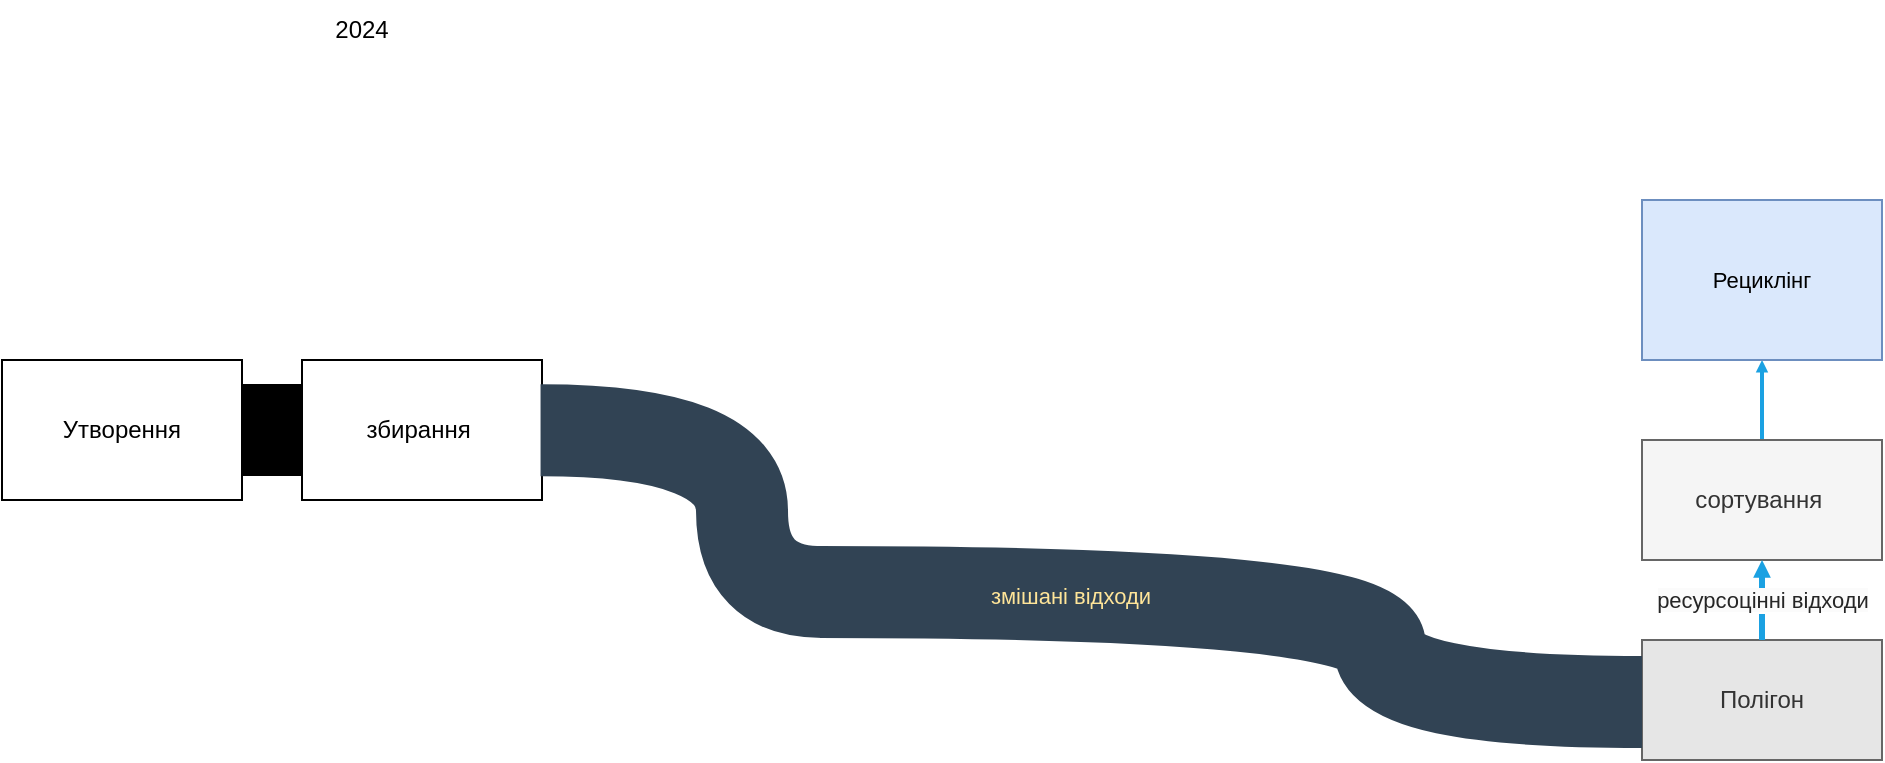 <mxfile version="24.7.17" pages="7">
  <diagram name="presentation current" id="YHO_jXU2219Cjp7U5dqD">
    <mxGraphModel dx="954" dy="647" grid="1" gridSize="10" guides="1" tooltips="1" connect="1" arrows="1" fold="1" page="1" pageScale="1" pageWidth="1169" pageHeight="827" math="0" shadow="0">
      <root>
        <mxCell id="lGRknrOpaUcfeD9tyNyP-0" />
        <mxCell id="lGRknrOpaUcfeD9tyNyP-1" parent="lGRknrOpaUcfeD9tyNyP-0" />
        <mxCell id="lGRknrOpaUcfeD9tyNyP-2" value="збирання&amp;nbsp;" style="rounded=0;whiteSpace=wrap;html=1;direction=west;" vertex="1" parent="lGRknrOpaUcfeD9tyNyP-1">
          <mxGeometry x="160" y="230" width="120" height="70" as="geometry" />
        </mxCell>
        <mxCell id="lGRknrOpaUcfeD9tyNyP-3" value="" style="edgeStyle=orthogonalEdgeStyle;rounded=0;orthogonalLoop=1;jettySize=auto;html=1;strokeColor=#1BA1E2;endArrow=block;endFill=1;strokeWidth=2;endSize=1;" edge="1" parent="lGRknrOpaUcfeD9tyNyP-1" source="lGRknrOpaUcfeD9tyNyP-4" target="lGRknrOpaUcfeD9tyNyP-5">
          <mxGeometry relative="1" as="geometry" />
        </mxCell>
        <mxCell id="lGRknrOpaUcfeD9tyNyP-4" value="сортування&amp;nbsp;" style="whiteSpace=wrap;html=1;rounded=0;fillColor=#f5f5f5;fontColor=#333333;strokeColor=#666666;" vertex="1" parent="lGRknrOpaUcfeD9tyNyP-1">
          <mxGeometry x="830" y="270" width="120" height="60" as="geometry" />
        </mxCell>
        <mxCell id="lGRknrOpaUcfeD9tyNyP-5" value="&lt;font style=&quot;font-size: 11px;&quot;&gt;Рециклінг&lt;/font&gt;" style="whiteSpace=wrap;html=1;fillColor=#dae8fc;strokeColor=#6c8ebf;rounded=0;" vertex="1" parent="lGRknrOpaUcfeD9tyNyP-1">
          <mxGeometry x="830" y="150" width="120" height="80" as="geometry" />
        </mxCell>
        <mxCell id="lGRknrOpaUcfeD9tyNyP-6" value="Полігон" style="whiteSpace=wrap;html=1;fillColor=#E6E6E6;strokeColor=#666666;fontColor=#333333;" vertex="1" parent="lGRknrOpaUcfeD9tyNyP-1">
          <mxGeometry x="830" y="370" width="120" height="60" as="geometry" />
        </mxCell>
        <mxCell id="lGRknrOpaUcfeD9tyNyP-7" value="" style="edgeStyle=orthogonalEdgeStyle;orthogonalLoop=1;jettySize=auto;html=1;rounded=0;curved=1;strokeWidth=46;fillColor=#647687;strokeColor=#314354;endArrow=none;endFill=0;endSize=1;" edge="1" parent="lGRknrOpaUcfeD9tyNyP-1">
          <mxGeometry width="80" relative="1" as="geometry">
            <mxPoint x="419" y="346" as="sourcePoint" />
            <mxPoint x="830" y="401" as="targetPoint" />
            <Array as="points">
              <mxPoint x="699" y="346" />
              <mxPoint x="699" y="401" />
            </Array>
          </mxGeometry>
        </mxCell>
        <mxCell id="lGRknrOpaUcfeD9tyNyP-8" value="змішані відходи" style="edgeLabel;html=1;align=center;verticalAlign=middle;resizable=0;points=[];labelBackgroundColor=none;fontColor=#FFE599;" vertex="1" connectable="0" parent="lGRknrOpaUcfeD9tyNyP-7">
          <mxGeometry x="-0.197" y="-1" relative="1" as="geometry">
            <mxPoint x="-62" y="1" as="offset" />
          </mxGeometry>
        </mxCell>
        <mxCell id="lGRknrOpaUcfeD9tyNyP-9" value="" style="edgeStyle=orthogonalEdgeStyle;orthogonalLoop=1;jettySize=auto;html=1;rounded=0;curved=1;fillColor=#1ba1e2;strokeColor=#1BA1E2;endArrow=block;endFill=1;exitX=0.5;exitY=0;exitDx=0;exitDy=0;entryX=0.5;entryY=1;entryDx=0;entryDy=0;strokeWidth=3;endSize=1;" edge="1" parent="lGRknrOpaUcfeD9tyNyP-1" source="lGRknrOpaUcfeD9tyNyP-6" target="lGRknrOpaUcfeD9tyNyP-4">
          <mxGeometry width="80" relative="1" as="geometry">
            <mxPoint x="540" y="230" as="sourcePoint" />
            <mxPoint x="1030" y="190" as="targetPoint" />
            <Array as="points">
              <mxPoint x="890" y="360" />
              <mxPoint x="890" y="360" />
            </Array>
          </mxGeometry>
        </mxCell>
        <mxCell id="lGRknrOpaUcfeD9tyNyP-10" value="&lt;span style=&quot;caret-color: rgb(38, 38, 38); color: rgb(38, 38, 38); font-family: Arial; background-color: rgb(251, 251, 251);&quot;&gt;ресурсоцінні відходи&lt;/span&gt;" style="edgeLabel;html=1;align=center;verticalAlign=middle;resizable=0;points=[];" vertex="1" connectable="0" parent="lGRknrOpaUcfeD9tyNyP-9">
          <mxGeometry x="-0.34" y="1" relative="1" as="geometry">
            <mxPoint x="1" y="-7" as="offset" />
          </mxGeometry>
        </mxCell>
        <mxCell id="lGRknrOpaUcfeD9tyNyP-11" value="" style="edgeStyle=orthogonalEdgeStyle;rounded=0;orthogonalLoop=1;jettySize=auto;html=1;endArrow=none;endFill=0;strokeWidth=46;" edge="1" parent="lGRknrOpaUcfeD9tyNyP-1" source="lGRknrOpaUcfeD9tyNyP-12" target="lGRknrOpaUcfeD9tyNyP-2">
          <mxGeometry relative="1" as="geometry" />
        </mxCell>
        <mxCell id="lGRknrOpaUcfeD9tyNyP-12" value="Утворення" style="whiteSpace=wrap;html=1;" vertex="1" parent="lGRknrOpaUcfeD9tyNyP-1">
          <mxGeometry x="10" y="230" width="120" height="70" as="geometry" />
        </mxCell>
        <mxCell id="lGRknrOpaUcfeD9tyNyP-13" value="" style="edgeStyle=orthogonalEdgeStyle;rounded=0;orthogonalLoop=1;jettySize=auto;html=1;curved=1;strokeWidth=46;endArrow=none;endFill=0;endSize=13;fontColor=#7a7a7a;fillColor=#647687;strokeColor=#314354;exitX=0.006;exitY=0.441;exitDx=0;exitDy=0;exitPerimeter=0;" edge="1" parent="lGRknrOpaUcfeD9tyNyP-1">
          <mxGeometry relative="1" as="geometry">
            <mxPoint x="279.28" y="265.13" as="sourcePoint" />
            <mxPoint x="420" y="346" as="targetPoint" />
            <Array as="points">
              <mxPoint x="380" y="265" />
              <mxPoint x="380" y="346" />
            </Array>
          </mxGeometry>
        </mxCell>
        <mxCell id="lGRknrOpaUcfeD9tyNyP-14" value="2024" style="text;strokeColor=none;align=center;fillColor=none;html=1;verticalAlign=middle;whiteSpace=wrap;rounded=0;" vertex="1" parent="lGRknrOpaUcfeD9tyNyP-1">
          <mxGeometry x="160" y="50" width="60" height="30" as="geometry" />
        </mxCell>
      </root>
    </mxGraphModel>
  </diagram>
  <diagram name="current" id="sWpM_kXuafJ6yzW3UocY">
    <mxGraphModel dx="954" dy="647" grid="1" gridSize="10" guides="1" tooltips="1" connect="1" arrows="1" fold="1" page="1" pageScale="1" pageWidth="1169" pageHeight="827" math="0" shadow="0">
      <root>
        <mxCell id="SFrbIvVaZvXsiBM9Xp4z-0" />
        <mxCell id="SFrbIvVaZvXsiBM9Xp4z-1" parent="SFrbIvVaZvXsiBM9Xp4z-0" />
        <mxCell id="SFrbIvVaZvXsiBM9Xp4z-9" value="збирання змішаних побутових відходів" style="rounded=0;whiteSpace=wrap;html=1;direction=west;" vertex="1" parent="SFrbIvVaZvXsiBM9Xp4z-1">
          <mxGeometry x="160" y="230" width="120" height="70" as="geometry" />
        </mxCell>
        <mxCell id="IhfyBLG_aVi4waFkZV2_-0" value="" style="edgeStyle=orthogonalEdgeStyle;rounded=0;orthogonalLoop=1;jettySize=auto;html=1;strokeColor=#1BA1E2;endArrow=block;endFill=1;strokeWidth=2;" edge="1" parent="SFrbIvVaZvXsiBM9Xp4z-1" source="SFrbIvVaZvXsiBM9Xp4z-16" target="SFrbIvVaZvXsiBM9Xp4z-17">
          <mxGeometry relative="1" as="geometry" />
        </mxCell>
        <mxCell id="SFrbIvVaZvXsiBM9Xp4z-16" value="сортування&amp;nbsp;" style="whiteSpace=wrap;html=1;rounded=0;fillColor=#f5f5f5;fontColor=#333333;strokeColor=#666666;" vertex="1" parent="SFrbIvVaZvXsiBM9Xp4z-1">
          <mxGeometry x="830" y="270" width="120" height="60" as="geometry" />
        </mxCell>
        <mxCell id="SFrbIvVaZvXsiBM9Xp4z-17" value="&lt;font style=&quot;font-size: 11px;&quot;&gt;Заводи з рециклінгу (склозаводи, картонно-паперові фабрики, виробники пластикових гранул...)&lt;/font&gt;" style="whiteSpace=wrap;html=1;fillColor=#dae8fc;strokeColor=#6c8ebf;rounded=0;" vertex="1" parent="SFrbIvVaZvXsiBM9Xp4z-1">
          <mxGeometry x="830" y="150" width="120" height="80" as="geometry" />
        </mxCell>
        <mxCell id="SFrbIvVaZvXsiBM9Xp4z-20" value="Полігон" style="whiteSpace=wrap;html=1;fillColor=#E6E6E6;strokeColor=#666666;fontColor=#333333;" vertex="1" parent="SFrbIvVaZvXsiBM9Xp4z-1">
          <mxGeometry x="830" y="370" width="120" height="60" as="geometry" />
        </mxCell>
        <mxCell id="SFrbIvVaZvXsiBM9Xp4z-25" value="" style="edgeStyle=orthogonalEdgeStyle;orthogonalLoop=1;jettySize=auto;html=1;rounded=0;curved=1;strokeWidth=46;fillColor=#647687;strokeColor=#314354;endArrow=none;endFill=0;endSize=1;" edge="1" parent="SFrbIvVaZvXsiBM9Xp4z-1">
          <mxGeometry width="80" relative="1" as="geometry">
            <mxPoint x="419" y="346" as="sourcePoint" />
            <mxPoint x="830" y="401" as="targetPoint" />
            <Array as="points">
              <mxPoint x="699" y="346" />
              <mxPoint x="699" y="401" />
            </Array>
          </mxGeometry>
        </mxCell>
        <mxCell id="SFrbIvVaZvXsiBM9Xp4z-26" value="змішані відходи" style="edgeLabel;html=1;align=center;verticalAlign=middle;resizable=0;points=[];labelBackgroundColor=none;fontColor=#FFE599;" vertex="1" connectable="0" parent="SFrbIvVaZvXsiBM9Xp4z-25">
          <mxGeometry x="-0.197" y="-1" relative="1" as="geometry">
            <mxPoint x="-62" y="1" as="offset" />
          </mxGeometry>
        </mxCell>
        <mxCell id="SFrbIvVaZvXsiBM9Xp4z-27" value="" style="edgeStyle=orthogonalEdgeStyle;orthogonalLoop=1;jettySize=auto;html=1;rounded=0;curved=1;fillColor=#1ba1e2;strokeColor=#1BA1E2;endArrow=block;endFill=1;exitX=0.5;exitY=0;exitDx=0;exitDy=0;entryX=0.5;entryY=1;entryDx=0;entryDy=0;strokeWidth=3;" edge="1" parent="SFrbIvVaZvXsiBM9Xp4z-1" source="SFrbIvVaZvXsiBM9Xp4z-20" target="SFrbIvVaZvXsiBM9Xp4z-16">
          <mxGeometry width="80" relative="1" as="geometry">
            <mxPoint x="540" y="230" as="sourcePoint" />
            <mxPoint x="1030" y="190" as="targetPoint" />
            <Array as="points">
              <mxPoint x="890" y="360" />
              <mxPoint x="890" y="360" />
            </Array>
          </mxGeometry>
        </mxCell>
        <mxCell id="SFrbIvVaZvXsiBM9Xp4z-28" value="&lt;span style=&quot;caret-color: rgb(38, 38, 38); color: rgb(38, 38, 38); font-family: Arial; background-color: rgb(251, 251, 251);&quot;&gt;ресурсоцінні відходи&lt;/span&gt;" style="edgeLabel;html=1;align=center;verticalAlign=middle;resizable=0;points=[];" vertex="1" connectable="0" parent="SFrbIvVaZvXsiBM9Xp4z-27">
          <mxGeometry x="-0.34" y="1" relative="1" as="geometry">
            <mxPoint x="1" y="-7" as="offset" />
          </mxGeometry>
        </mxCell>
        <mxCell id="SFrbIvVaZvXsiBM9Xp4z-30" value="" style="edgeStyle=orthogonalEdgeStyle;rounded=0;orthogonalLoop=1;jettySize=auto;html=1;endArrow=none;endFill=0;strokeWidth=46;" edge="1" parent="SFrbIvVaZvXsiBM9Xp4z-1" source="SFrbIvVaZvXsiBM9Xp4z-31" target="SFrbIvVaZvXsiBM9Xp4z-9">
          <mxGeometry relative="1" as="geometry" />
        </mxCell>
        <mxCell id="SFrbIvVaZvXsiBM9Xp4z-31" value="Утворення побутових відходів" style="whiteSpace=wrap;html=1;" vertex="1" parent="SFrbIvVaZvXsiBM9Xp4z-1">
          <mxGeometry x="10" y="230" width="120" height="70" as="geometry" />
        </mxCell>
        <mxCell id="SFrbIvVaZvXsiBM9Xp4z-32" value="" style="edgeStyle=orthogonalEdgeStyle;rounded=0;orthogonalLoop=1;jettySize=auto;html=1;curved=1;strokeWidth=46;endArrow=none;endFill=0;endSize=13;fontColor=#7a7a7a;fillColor=#647687;strokeColor=#314354;exitX=0.006;exitY=0.441;exitDx=0;exitDy=0;exitPerimeter=0;" edge="1" parent="SFrbIvVaZvXsiBM9Xp4z-1">
          <mxGeometry relative="1" as="geometry">
            <mxPoint x="279.28" y="265.13" as="sourcePoint" />
            <mxPoint x="420" y="346" as="targetPoint" />
            <Array as="points">
              <mxPoint x="380" y="265" />
              <mxPoint x="380" y="346" />
            </Array>
          </mxGeometry>
        </mxCell>
        <mxCell id="SFrbIvVaZvXsiBM9Xp4z-38" value="2024" style="text;strokeColor=none;align=center;fillColor=none;html=1;verticalAlign=middle;whiteSpace=wrap;rounded=0;" vertex="1" parent="SFrbIvVaZvXsiBM9Xp4z-1">
          <mxGeometry x="160" y="50" width="60" height="30" as="geometry" />
        </mxCell>
      </root>
    </mxGraphModel>
  </diagram>
  <diagram name="2030" id="EANC9-bBNms1URVcrCfa">
    <mxGraphModel dx="954" dy="647" grid="1" gridSize="10" guides="1" tooltips="1" connect="1" arrows="1" fold="1" page="1" pageScale="1" pageWidth="1169" pageHeight="827" math="0" shadow="0">
      <root>
        <mxCell id="QujJzSxmr1doBVLzsfz5-0" />
        <mxCell id="QujJzSxmr1doBVLzsfz5-1" parent="QujJzSxmr1doBVLzsfz5-0" />
        <mxCell id="QujJzSxmr1doBVLzsfz5-2" style="edgeStyle=orthogonalEdgeStyle;rounded=0;orthogonalLoop=1;jettySize=auto;html=1;exitX=0.5;exitY=0;exitDx=0;exitDy=0;curved=1;strokeWidth=13.6;endArrow=block;endFill=1;endSize=1;fillColor=#f5f5f5;strokeColor=#E6E6E6;" edge="1" parent="QujJzSxmr1doBVLzsfz5-1">
          <mxGeometry relative="1" as="geometry">
            <mxPoint x="654.5" y="290" as="sourcePoint" />
            <mxPoint x="654.5" y="80" as="targetPoint" />
            <Array as="points">
              <mxPoint x="654.5" y="130" />
            </Array>
          </mxGeometry>
        </mxCell>
        <mxCell id="QujJzSxmr1doBVLzsfz5-3" value="&lt;font size=&quot;1&quot;&gt;CLO&lt;/font&gt;" style="edgeLabel;html=1;align=center;verticalAlign=middle;resizable=0;points=[];labelBackgroundColor=none;spacingTop=2;" vertex="1" connectable="0" parent="QujJzSxmr1doBVLzsfz5-2">
          <mxGeometry relative="1" as="geometry">
            <mxPoint y="-55" as="offset" />
          </mxGeometry>
        </mxCell>
        <mxCell id="QujJzSxmr1doBVLzsfz5-4" value="" style="edgeStyle=orthogonalEdgeStyle;rounded=0;orthogonalLoop=1;jettySize=auto;html=1;strokeWidth=4.5;fillColor=#f9f7ed;strokeColor=#FFF2CC;dashed=1;dashPattern=1 1;exitX=0.5;exitY=1;exitDx=0;exitDy=0;" edge="1" parent="QujJzSxmr1doBVLzsfz5-1" source="QujJzSxmr1doBVLzsfz5-22" target="QujJzSxmr1doBVLzsfz5-29">
          <mxGeometry relative="1" as="geometry">
            <mxPoint x="679.5" y="340" as="sourcePoint" />
            <mxPoint x="679.5" y="570" as="targetPoint" />
            <Array as="points">
              <mxPoint x="655" y="490" />
              <mxPoint x="655" y="490" />
            </Array>
          </mxGeometry>
        </mxCell>
        <mxCell id="QujJzSxmr1doBVLzsfz5-5" value="" style="edgeStyle=orthogonalEdgeStyle;rounded=0;orthogonalLoop=1;jettySize=auto;html=1;curved=1;fillColor=#6d8764;strokeColor=#5D874F;endArrow=none;endFill=0;entryX=1;entryY=0.5;entryDx=0;entryDy=0;" edge="1" parent="QujJzSxmr1doBVLzsfz5-1">
          <mxGeometry relative="1" as="geometry">
            <mxPoint x="280" y="241" as="sourcePoint" />
            <mxPoint x="420" y="169" as="targetPoint" />
            <Array as="points">
              <mxPoint x="340" y="241" />
              <mxPoint x="340" y="240" />
              <mxPoint x="380" y="240" />
              <mxPoint x="380" y="169" />
            </Array>
          </mxGeometry>
        </mxCell>
        <mxCell id="QujJzSxmr1doBVLzsfz5-6" value="відходи скла" style="edgeLabel;html=1;align=center;verticalAlign=middle;resizable=0;points=[];labelBackgroundColor=none;" vertex="1" connectable="0" parent="QujJzSxmr1doBVLzsfz5-5">
          <mxGeometry y="12" relative="1" as="geometry">
            <mxPoint y="-8" as="offset" />
          </mxGeometry>
        </mxCell>
        <mxCell id="QujJzSxmr1doBVLzsfz5-7" value="" style="edgeStyle=orthogonalEdgeStyle;rounded=0;orthogonalLoop=1;jettySize=auto;html=1;fillColor=#1ba1e2;strokeColor=#1BA1E2;strokeWidth=10;endArrow=none;endFill=0;curved=1;exitX=0.005;exitY=0.769;exitDx=0;exitDy=0;entryX=0.003;entryY=0.317;entryDx=0;entryDy=0;exitPerimeter=0;entryPerimeter=0;" edge="1" parent="QujJzSxmr1doBVLzsfz5-1" target="QujJzSxmr1doBVLzsfz5-16">
          <mxGeometry relative="1" as="geometry">
            <mxPoint x="279.4" y="247.0" as="sourcePoint" />
            <mxPoint x="420" y="263.33" as="targetPoint" />
            <Array as="points">
              <mxPoint x="380" y="247" />
              <mxPoint x="380" y="254" />
            </Array>
          </mxGeometry>
        </mxCell>
        <mxCell id="QujJzSxmr1doBVLzsfz5-8" value="&lt;p style=&quot;margin: 0px; font-style: normal; font-variant-caps: normal; font-stretch: normal; line-height: normal; font-family: Arial; font-size-adjust: none; font-kerning: auto; font-variant-alternates: normal; font-variant-ligatures: normal; font-variant-numeric: normal; font-variant-east-asian: normal; font-variant-position: normal; font-variant-emoji: normal; font-feature-settings: normal; font-optical-sizing: auto; font-variation-settings: normal; color: rgb(38, 38, 38);&quot;&gt;ресурсоцінні відходи&lt;/p&gt;" style="edgeLabel;html=1;align=center;verticalAlign=middle;resizable=0;points=[];labelBackgroundColor=none;" vertex="1" connectable="0" parent="QujJzSxmr1doBVLzsfz5-7">
          <mxGeometry x="0.024" y="-1" relative="1" as="geometry">
            <mxPoint x="-5" y="-2" as="offset" />
          </mxGeometry>
        </mxCell>
        <mxCell id="QujJzSxmr1doBVLzsfz5-9" value="збирання/ роздільне збирання побутових відходів, технологічна схема 2&amp;nbsp;" style="rounded=0;whiteSpace=wrap;html=1;direction=west;" vertex="1" parent="QujJzSxmr1doBVLzsfz5-1">
          <mxGeometry x="160" y="230" width="120" height="70" as="geometry" />
        </mxCell>
        <mxCell id="QujJzSxmr1doBVLzsfz5-10" style="edgeStyle=orthogonalEdgeStyle;rounded=0;orthogonalLoop=1;jettySize=auto;html=1;curved=1;entryX=1;entryY=0.5;entryDx=0;entryDy=0;strokeWidth=3.5;fillColor=#ffcd28;strokeColor=#d79b00;gradientColor=#ffa500;exitX=0.982;exitY=0.653;exitDx=0;exitDy=0;endArrow=block;endFill=1;exitPerimeter=0;endSize=0;" edge="1" parent="QujJzSxmr1doBVLzsfz5-1" source="QujJzSxmr1doBVLzsfz5-34" target="QujJzSxmr1doBVLzsfz5-37">
          <mxGeometry relative="1" as="geometry">
            <mxPoint x="950" y="260" as="targetPoint" />
            <Array as="points">
              <mxPoint x="640" y="369" />
              <mxPoint x="640" y="470" />
              <mxPoint x="1000" y="470" />
              <mxPoint x="1000" y="290" />
            </Array>
          </mxGeometry>
        </mxCell>
        <mxCell id="QujJzSxmr1doBVLzsfz5-11" value="SRF/RDF" style="edgeLabel;html=1;align=center;verticalAlign=middle;resizable=0;points=[];labelBackgroundColor=none;" vertex="1" connectable="0" parent="QujJzSxmr1doBVLzsfz5-10">
          <mxGeometry x="-0.564" y="-15" relative="1" as="geometry">
            <mxPoint x="101" y="13" as="offset" />
          </mxGeometry>
        </mxCell>
        <mxCell id="QujJzSxmr1doBVLzsfz5-12" style="edgeStyle=orthogonalEdgeStyle;rounded=0;orthogonalLoop=1;jettySize=auto;html=1;entryX=0;entryY=0.25;entryDx=0;entryDy=0;curved=1;fillColor=#60a917;strokeColor=#2D7600;endArrow=block;endFill=1;exitX=0;exitY=0.5;exitDx=0;exitDy=0;" edge="1" parent="QujJzSxmr1doBVLzsfz5-1" source="QujJzSxmr1doBVLzsfz5-13" target="QujJzSxmr1doBVLzsfz5-17">
          <mxGeometry relative="1" as="geometry">
            <mxPoint x="550" y="454.6" as="sourcePoint" />
            <mxPoint x="858.8" y="454.58" as="targetPoint" />
            <Array as="points" />
          </mxGeometry>
        </mxCell>
        <mxCell id="QujJzSxmr1doBVLzsfz5-13" value="зберігання для накопичення товарних партій" style="rounded=0;whiteSpace=wrap;html=1;direction=west;fillColor=#f5f5f5;strokeColor=#666666;fontColor=#333333;" vertex="1" parent="QujJzSxmr1doBVLzsfz5-1">
          <mxGeometry x="420" y="140" width="120" height="60" as="geometry" />
        </mxCell>
        <mxCell id="QujJzSxmr1doBVLzsfz5-14" value="" style="edgeStyle=orthogonalEdgeStyle;rounded=0;orthogonalLoop=1;jettySize=auto;html=1;curved=1;strokeWidth=5;fillColor=#1ba1e2;strokeColor=#1BA1E2;endArrow=block;endFill=1;entryX=0.002;entryY=0.664;entryDx=0;entryDy=0;exitX=0.988;exitY=0.409;exitDx=0;exitDy=0;exitPerimeter=0;entryPerimeter=0;" edge="1" parent="QujJzSxmr1doBVLzsfz5-1" source="QujJzSxmr1doBVLzsfz5-16" target="QujJzSxmr1doBVLzsfz5-17">
          <mxGeometry relative="1" as="geometry">
            <mxPoint x="540" y="250" as="sourcePoint" />
            <mxPoint x="699" y="100" as="targetPoint" />
            <Array as="points">
              <mxPoint x="720" y="259" />
              <mxPoint x="720" y="203" />
            </Array>
          </mxGeometry>
        </mxCell>
        <mxCell id="QujJzSxmr1doBVLzsfz5-15" value="&lt;span style=&quot;caret-color: rgb(38, 38, 38); color: rgb(38, 38, 38);&quot;&gt;&lt;font face=&quot;Helvetica&quot;&gt;ресурсоцінні відходи&lt;/font&gt;&lt;/span&gt;" style="edgeLabel;html=1;align=center;verticalAlign=middle;resizable=0;points=[];labelBackgroundColor=none;" vertex="1" connectable="0" parent="QujJzSxmr1doBVLzsfz5-14">
          <mxGeometry x="-0.177" y="5" relative="1" as="geometry">
            <mxPoint x="68" y="-64" as="offset" />
          </mxGeometry>
        </mxCell>
        <mxCell id="QujJzSxmr1doBVLzsfz5-16" value="сортування (папір, пластмаси, метал, скло)" style="whiteSpace=wrap;html=1;rounded=0;fillColor=#f5f5f5;fontColor=#333333;strokeColor=#666666;" vertex="1" parent="QujJzSxmr1doBVLzsfz5-1">
          <mxGeometry x="420" y="235" width="120" height="60" as="geometry" />
        </mxCell>
        <mxCell id="QujJzSxmr1doBVLzsfz5-17" value="&lt;font style=&quot;font-size: 11px;&quot;&gt;Заводи з рециклінгу (склозаводи, картонно-паперові фабрики, виробники пластикових гранул...)&lt;/font&gt;" style="whiteSpace=wrap;html=1;fillColor=#dae8fc;strokeColor=#6c8ebf;rounded=0;" vertex="1" parent="QujJzSxmr1doBVLzsfz5-1">
          <mxGeometry x="830" y="150" width="120" height="80" as="geometry" />
        </mxCell>
        <mxCell id="QujJzSxmr1doBVLzsfz5-18" value="" style="edgeStyle=orthogonalEdgeStyle;orthogonalLoop=1;jettySize=auto;html=1;rounded=0;curved=1;strokeWidth=2.5;fillColor=#ffcd28;strokeColor=#d79b00;gradientColor=#ffa500;startArrow=none;startFill=0;endArrow=block;endFill=1;exitX=1;exitY=0.5;exitDx=0;exitDy=0;endSize=0;entryX=0;entryY=0.5;entryDx=0;entryDy=0;" edge="1" parent="QujJzSxmr1doBVLzsfz5-1" target="QujJzSxmr1doBVLzsfz5-37">
          <mxGeometry width="80" relative="1" as="geometry">
            <mxPoint x="540" y="263.0" as="sourcePoint" />
            <mxPoint x="827" y="290" as="targetPoint" />
            <Array as="points">
              <mxPoint x="720" y="263" />
              <mxPoint x="720" y="290" />
            </Array>
          </mxGeometry>
        </mxCell>
        <mxCell id="QujJzSxmr1doBVLzsfz5-19" value="SRF/RDF" style="edgeLabel;html=1;align=center;verticalAlign=middle;resizable=0;points=[];labelBackgroundColor=none;" vertex="1" connectable="0" parent="QujJzSxmr1doBVLzsfz5-18">
          <mxGeometry x="0.25" relative="1" as="geometry">
            <mxPoint x="40" y="-1" as="offset" />
          </mxGeometry>
        </mxCell>
        <mxCell id="QujJzSxmr1doBVLzsfz5-20" value="Полігон" style="whiteSpace=wrap;html=1;fillColor=#E6E6E6;strokeColor=#666666;fontColor=#333333;" vertex="1" parent="QujJzSxmr1doBVLzsfz5-1">
          <mxGeometry x="830" y="370" width="120" height="60" as="geometry" />
        </mxCell>
        <mxCell id="QujJzSxmr1doBVLzsfz5-21" value="" style="edgeStyle=orthogonalEdgeStyle;orthogonalLoop=1;jettySize=auto;html=1;rounded=0;entryX=-0.001;entryY=0.342;entryDx=0;entryDy=0;curved=1;strokeWidth=0.2;endArrow=none;endFill=0;fillColor=#a0522d;strokeColor=#6D1F00;exitX=1;exitY=0.5;exitDx=0;exitDy=0;entryPerimeter=0;" edge="1" parent="QujJzSxmr1doBVLzsfz5-1" source="QujJzSxmr1doBVLzsfz5-16" target="QujJzSxmr1doBVLzsfz5-22">
          <mxGeometry width="80" relative="1" as="geometry">
            <mxPoint x="540" y="210" as="sourcePoint" />
            <mxPoint x="693.0" y="243" as="targetPoint" />
            <Array as="points">
              <mxPoint x="590" y="265" />
              <mxPoint x="590" y="307" />
            </Array>
          </mxGeometry>
        </mxCell>
        <mxCell id="QujJzSxmr1doBVLzsfz5-22" value="стабілізація" style="whiteSpace=wrap;html=1;fillColor=#f5f5f5;fontColor=#333333;strokeColor=#666666;" vertex="1" parent="QujJzSxmr1doBVLzsfz5-1">
          <mxGeometry x="610" y="290" width="90" height="50" as="geometry" />
        </mxCell>
        <mxCell id="QujJzSxmr1doBVLzsfz5-23" value="" style="edgeStyle=orthogonalEdgeStyle;orthogonalLoop=1;jettySize=auto;html=1;rounded=0;curved=1;strokeWidth=18;endArrow=none;endFill=0;fillColor=#a0522d;strokeColor=#6D1F00;exitX=1;exitY=0.25;exitDx=0;exitDy=0;entryX=0;entryY=0.5;entryDx=0;entryDy=0;" edge="1" parent="QujJzSxmr1doBVLzsfz5-1" source="QujJzSxmr1doBVLzsfz5-34" target="QujJzSxmr1doBVLzsfz5-22">
          <mxGeometry width="80" relative="1" as="geometry">
            <mxPoint x="540" y="256.18" as="sourcePoint" />
            <mxPoint x="682.04" y="217" as="targetPoint" />
            <Array as="points">
              <mxPoint x="590" y="345" />
              <mxPoint x="590" y="315" />
            </Array>
          </mxGeometry>
        </mxCell>
        <mxCell id="QujJzSxmr1doBVLzsfz5-24" value="&lt;span style=&quot;white-space: normal; caret-color: rgb(51, 51, 51); text-align: left;&quot;&gt;&lt;font style=&quot;font-size: 9px;&quot; face=&quot;Helvetica&quot;&gt;біо складова&lt;/font&gt;&lt;/span&gt;" style="edgeLabel;html=1;align=center;verticalAlign=middle;resizable=0;points=[];labelBackgroundColor=none;fontColor=#CCCCCC;" vertex="1" connectable="0" parent="QujJzSxmr1doBVLzsfz5-23">
          <mxGeometry x="0.121" y="3" relative="1" as="geometry">
            <mxPoint x="-2" y="-9" as="offset" />
          </mxGeometry>
        </mxCell>
        <mxCell id="QujJzSxmr1doBVLzsfz5-25" value="" style="edgeStyle=orthogonalEdgeStyle;orthogonalLoop=1;jettySize=auto;html=1;rounded=0;curved=1;exitX=1;exitY=0.5;exitDx=0;exitDy=0;strokeWidth=13.6;fillColor=#647687;strokeColor=#314354;endArrow=block;endFill=1;endSize=1;entryX=0;entryY=0.75;entryDx=0;entryDy=0;" edge="1" parent="QujJzSxmr1doBVLzsfz5-1" source="QujJzSxmr1doBVLzsfz5-34" target="QujJzSxmr1doBVLzsfz5-20">
          <mxGeometry width="80" relative="1" as="geometry">
            <mxPoint x="540" y="241" as="sourcePoint" />
            <mxPoint x="860" y="206" as="targetPoint" />
            <Array as="points">
              <mxPoint x="710" y="360" />
              <mxPoint x="710" y="415" />
            </Array>
          </mxGeometry>
        </mxCell>
        <mxCell id="QujJzSxmr1doBVLzsfz5-26" value="залишки від сортування&amp;nbsp;" style="edgeLabel;html=1;align=center;verticalAlign=middle;resizable=0;points=[];labelBackgroundColor=none;fontColor=#FFE599;" vertex="1" connectable="0" parent="QujJzSxmr1doBVLzsfz5-25">
          <mxGeometry x="-0.197" y="-1" relative="1" as="geometry">
            <mxPoint x="-62" y="1" as="offset" />
          </mxGeometry>
        </mxCell>
        <mxCell id="QujJzSxmr1doBVLzsfz5-27" value="" style="edgeStyle=orthogonalEdgeStyle;orthogonalLoop=1;jettySize=auto;html=1;rounded=0;curved=1;fillColor=#1ba1e2;strokeColor=#1BA1E2;endArrow=block;endFill=1;exitX=1;exitY=0.75;exitDx=0;exitDy=0;entryX=1;entryY=0.5;entryDx=0;entryDy=0;" edge="1" parent="QujJzSxmr1doBVLzsfz5-1" source="QujJzSxmr1doBVLzsfz5-34" target="QujJzSxmr1doBVLzsfz5-17">
          <mxGeometry width="80" relative="1" as="geometry">
            <mxPoint x="540" y="230" as="sourcePoint" />
            <mxPoint x="1030" y="190" as="targetPoint" />
            <Array as="points">
              <mxPoint x="630" y="375" />
              <mxPoint x="630" y="500" />
              <mxPoint x="1070" y="500" />
              <mxPoint x="1070" y="190" />
            </Array>
          </mxGeometry>
        </mxCell>
        <mxCell id="QujJzSxmr1doBVLzsfz5-28" value="&lt;span style=&quot;caret-color: rgb(38, 38, 38); color: rgb(38, 38, 38); font-family: Arial; background-color: rgb(251, 251, 251);&quot;&gt;ресурсоцінні відходи&lt;/span&gt;" style="edgeLabel;html=1;align=center;verticalAlign=middle;resizable=0;points=[];" vertex="1" connectable="0" parent="QujJzSxmr1doBVLzsfz5-27">
          <mxGeometry x="-0.34" y="1" relative="1" as="geometry">
            <mxPoint as="offset" />
          </mxGeometry>
        </mxCell>
        <mxCell id="QujJzSxmr1doBVLzsfz5-29" value="викиди, скиди стічних вод" style="ellipse;shape=cloud;whiteSpace=wrap;html=1;strokeColor=#E6E6E6;" vertex="1" parent="QujJzSxmr1doBVLzsfz5-1">
          <mxGeometry x="595" y="540" width="120" height="80" as="geometry" />
        </mxCell>
        <mxCell id="QujJzSxmr1doBVLzsfz5-30" value="" style="edgeStyle=orthogonalEdgeStyle;rounded=0;orthogonalLoop=1;jettySize=auto;html=1;endArrow=none;endFill=0;strokeWidth=46;" edge="1" parent="QujJzSxmr1doBVLzsfz5-1" source="QujJzSxmr1doBVLzsfz5-31" target="QujJzSxmr1doBVLzsfz5-9">
          <mxGeometry relative="1" as="geometry" />
        </mxCell>
        <mxCell id="QujJzSxmr1doBVLzsfz5-31" value="Утворення побутових відходів" style="whiteSpace=wrap;html=1;" vertex="1" parent="QujJzSxmr1doBVLzsfz5-1">
          <mxGeometry x="10" y="230" width="120" height="70" as="geometry" />
        </mxCell>
        <mxCell id="QujJzSxmr1doBVLzsfz5-32" value="" style="edgeStyle=orthogonalEdgeStyle;rounded=0;orthogonalLoop=1;jettySize=auto;html=1;curved=1;strokeWidth=36;endArrow=none;endFill=0;endSize=13;fontColor=#7a7a7a;fillColor=#647687;strokeColor=#314354;exitX=0.006;exitY=0.441;exitDx=0;exitDy=0;exitPerimeter=0;" edge="1" parent="QujJzSxmr1doBVLzsfz5-1" source="QujJzSxmr1doBVLzsfz5-9" target="QujJzSxmr1doBVLzsfz5-34">
          <mxGeometry relative="1" as="geometry">
            <mxPoint x="279" y="269" as="sourcePoint" />
            <mxPoint x="500" y="401.5" as="targetPoint" />
            <Array as="points">
              <mxPoint x="380" y="269" />
              <mxPoint x="380" y="350" />
            </Array>
          </mxGeometry>
        </mxCell>
        <mxCell id="QujJzSxmr1doBVLzsfz5-33" value="&lt;span style=&quot;caret-color: rgb(255, 229, 153); color: rgb(255, 229, 153);&quot;&gt;змішані відходи&lt;/span&gt;" style="edgeLabel;html=1;align=center;verticalAlign=middle;resizable=0;points=[];labelBackgroundColor=none;" vertex="1" connectable="0" parent="QujJzSxmr1doBVLzsfz5-32">
          <mxGeometry x="-0.046" y="-6" relative="1" as="geometry">
            <mxPoint x="-34" y="6" as="offset" />
          </mxGeometry>
        </mxCell>
        <mxCell id="QujJzSxmr1doBVLzsfz5-34" value="сортування (біо-складова, пластмаси, скло, метал)" style="rounded=0;whiteSpace=wrap;html=1;fillColor=#f5f5f5;fontColor=#333333;strokeColor=#666666;" vertex="1" parent="QujJzSxmr1doBVLzsfz5-1">
          <mxGeometry x="420" y="330" width="120" height="60" as="geometry" />
        </mxCell>
        <mxCell id="QujJzSxmr1doBVLzsfz5-35" value="" style="edgeStyle=orthogonalEdgeStyle;orthogonalLoop=1;jettySize=auto;html=1;rounded=0;curved=1;strokeWidth=2.2;fillColor=#647687;strokeColor=#314354;entryX=0;entryY=0.25;entryDx=0;entryDy=0;endArrow=block;endFill=1;exitX=1;exitY=0.5;exitDx=0;exitDy=0;" edge="1" parent="QujJzSxmr1doBVLzsfz5-1" source="QujJzSxmr1doBVLzsfz5-16" target="QujJzSxmr1doBVLzsfz5-20">
          <mxGeometry width="80" relative="1" as="geometry">
            <mxPoint x="530" y="215" as="sourcePoint" />
            <mxPoint x="830" y="395" as="targetPoint" />
            <Array as="points">
              <mxPoint x="730" y="265" />
              <mxPoint x="730" y="385" />
            </Array>
          </mxGeometry>
        </mxCell>
        <mxCell id="QujJzSxmr1doBVLzsfz5-36" value="&lt;span style=&quot;caret-color: rgb(255, 229, 153);&quot;&gt;залишки від&lt;/span&gt;&lt;div&gt;&lt;span style=&quot;caret-color: rgb(255, 229, 153);&quot;&gt;&amp;nbsp;сортування&lt;/span&gt;&lt;/div&gt;" style="edgeLabel;html=1;align=center;verticalAlign=middle;resizable=0;points=[];labelBackgroundColor=none;fontColor=#000000;" vertex="1" connectable="0" parent="QujJzSxmr1doBVLzsfz5-35">
          <mxGeometry x="0.302" y="-11" relative="1" as="geometry">
            <mxPoint x="45" y="-2" as="offset" />
          </mxGeometry>
        </mxCell>
        <mxCell id="QujJzSxmr1doBVLzsfz5-37" value="Спалювання (цементний завод або для отримання енергії)" style="whiteSpace=wrap;html=1;fillColor=#fff2cc;strokeColor=#d6b656;" vertex="1" parent="QujJzSxmr1doBVLzsfz5-1">
          <mxGeometry x="830" y="260" width="120" height="60" as="geometry" />
        </mxCell>
        <mxCell id="fj0jPu5_FKzQgjKWkiId-0" value="2030" style="text;strokeColor=none;align=center;fillColor=none;html=1;verticalAlign=middle;whiteSpace=wrap;rounded=0;" vertex="1" parent="QujJzSxmr1doBVLzsfz5-1">
          <mxGeometry x="160" y="50" width="60" height="30" as="geometry" />
        </mxCell>
      </root>
    </mxGraphModel>
  </diagram>
  <diagram name="presentation 2030" id="KxNcwyud87BdGNudrUqU">
    <mxGraphModel dx="1060" dy="719" grid="1" gridSize="10" guides="1" tooltips="1" connect="1" arrows="1" fold="1" page="1" pageScale="1" pageWidth="1169" pageHeight="827" math="0" shadow="0">
      <root>
        <mxCell id="JOE7C4HZGWzT4noAuw0M-0" />
        <mxCell id="JOE7C4HZGWzT4noAuw0M-1" parent="JOE7C4HZGWzT4noAuw0M-0" />
        <mxCell id="JOE7C4HZGWzT4noAuw0M-2" style="edgeStyle=orthogonalEdgeStyle;rounded=0;orthogonalLoop=1;jettySize=auto;html=1;exitX=0.5;exitY=0;exitDx=0;exitDy=0;curved=1;strokeWidth=13.6;endArrow=block;endFill=1;endSize=1;fillColor=#f5f5f5;strokeColor=#E6E6E6;" edge="1" parent="JOE7C4HZGWzT4noAuw0M-1">
          <mxGeometry relative="1" as="geometry">
            <mxPoint x="654.5" y="290" as="sourcePoint" />
            <mxPoint x="654.5" y="80" as="targetPoint" />
            <Array as="points">
              <mxPoint x="654.5" y="130" />
            </Array>
          </mxGeometry>
        </mxCell>
        <mxCell id="JOE7C4HZGWzT4noAuw0M-3" value="&lt;font size=&quot;1&quot;&gt;CLO&lt;/font&gt;" style="edgeLabel;html=1;align=center;verticalAlign=middle;resizable=0;points=[];labelBackgroundColor=none;spacingTop=2;" vertex="1" connectable="0" parent="JOE7C4HZGWzT4noAuw0M-2">
          <mxGeometry relative="1" as="geometry">
            <mxPoint y="-55" as="offset" />
          </mxGeometry>
        </mxCell>
        <mxCell id="JOE7C4HZGWzT4noAuw0M-4" value="" style="edgeStyle=orthogonalEdgeStyle;rounded=0;orthogonalLoop=1;jettySize=auto;html=1;strokeWidth=4.5;fillColor=#f9f7ed;strokeColor=#FFF2CC;dashed=1;dashPattern=1 1;exitX=0.5;exitY=1;exitDx=0;exitDy=0;" edge="1" parent="JOE7C4HZGWzT4noAuw0M-1" source="JOE7C4HZGWzT4noAuw0M-22" target="JOE7C4HZGWzT4noAuw0M-29">
          <mxGeometry relative="1" as="geometry">
            <mxPoint x="679.5" y="340" as="sourcePoint" />
            <mxPoint x="679.5" y="570" as="targetPoint" />
            <Array as="points">
              <mxPoint x="655" y="490" />
              <mxPoint x="655" y="490" />
            </Array>
          </mxGeometry>
        </mxCell>
        <mxCell id="JOE7C4HZGWzT4noAuw0M-5" value="" style="edgeStyle=orthogonalEdgeStyle;rounded=0;orthogonalLoop=1;jettySize=auto;html=1;curved=1;fillColor=#6d8764;strokeColor=#5D874F;endArrow=none;endFill=0;entryX=1;entryY=0.5;entryDx=0;entryDy=0;" edge="1" parent="JOE7C4HZGWzT4noAuw0M-1">
          <mxGeometry relative="1" as="geometry">
            <mxPoint x="280" y="241" as="sourcePoint" />
            <mxPoint x="420" y="169" as="targetPoint" />
            <Array as="points">
              <mxPoint x="340" y="241" />
              <mxPoint x="340" y="240" />
              <mxPoint x="380" y="240" />
              <mxPoint x="380" y="169" />
            </Array>
          </mxGeometry>
        </mxCell>
        <mxCell id="JOE7C4HZGWzT4noAuw0M-6" value="відходи скла" style="edgeLabel;html=1;align=center;verticalAlign=middle;resizable=0;points=[];labelBackgroundColor=#FFFFFF;" vertex="1" connectable="0" parent="JOE7C4HZGWzT4noAuw0M-5">
          <mxGeometry y="12" relative="1" as="geometry">
            <mxPoint x="-8" y="-20" as="offset" />
          </mxGeometry>
        </mxCell>
        <mxCell id="JOE7C4HZGWzT4noAuw0M-7" value="" style="edgeStyle=orthogonalEdgeStyle;rounded=0;orthogonalLoop=1;jettySize=auto;html=1;fillColor=#1ba1e2;strokeColor=#1BA1E2;strokeWidth=10;endArrow=none;endFill=0;curved=1;exitX=0.005;exitY=0.769;exitDx=0;exitDy=0;entryX=0.003;entryY=0.317;entryDx=0;entryDy=0;exitPerimeter=0;entryPerimeter=0;" edge="1" parent="JOE7C4HZGWzT4noAuw0M-1" target="JOE7C4HZGWzT4noAuw0M-16">
          <mxGeometry relative="1" as="geometry">
            <mxPoint x="279.4" y="247.0" as="sourcePoint" />
            <mxPoint x="420" y="263.33" as="targetPoint" />
            <Array as="points">
              <mxPoint x="380" y="247" />
              <mxPoint x="380" y="254" />
            </Array>
          </mxGeometry>
        </mxCell>
        <mxCell id="JOE7C4HZGWzT4noAuw0M-8" value="&lt;p style=&quot;margin: 0px; font-style: normal; font-variant-caps: normal; font-stretch: normal; line-height: normal; font-family: Arial; font-size-adjust: none; font-kerning: auto; font-variant-alternates: normal; font-variant-ligatures: normal; font-variant-numeric: normal; font-variant-east-asian: normal; font-variant-position: normal; font-variant-emoji: normal; font-feature-settings: normal; font-optical-sizing: auto; font-variation-settings: normal; color: rgb(38, 38, 38);&quot;&gt;ресурсоцінні відходи&lt;/p&gt;" style="edgeLabel;html=1;align=center;verticalAlign=middle;resizable=0;points=[];labelBackgroundColor=none;" vertex="1" connectable="0" parent="JOE7C4HZGWzT4noAuw0M-7">
          <mxGeometry x="0.024" y="-1" relative="1" as="geometry">
            <mxPoint x="-15" y="-2" as="offset" />
          </mxGeometry>
        </mxCell>
        <mxCell id="JOE7C4HZGWzT4noAuw0M-9" value="збирання" style="rounded=0;whiteSpace=wrap;html=1;direction=west;" vertex="1" parent="JOE7C4HZGWzT4noAuw0M-1">
          <mxGeometry x="160" y="230" width="120" height="70" as="geometry" />
        </mxCell>
        <mxCell id="JOE7C4HZGWzT4noAuw0M-10" style="edgeStyle=orthogonalEdgeStyle;rounded=0;orthogonalLoop=1;jettySize=auto;html=1;curved=1;entryX=1;entryY=0.5;entryDx=0;entryDy=0;strokeWidth=3.5;fillColor=#ffcd28;strokeColor=#d79b00;gradientColor=#ffa500;exitX=0.982;exitY=0.653;exitDx=0;exitDy=0;endArrow=block;endFill=1;exitPerimeter=0;endSize=0;" edge="1" parent="JOE7C4HZGWzT4noAuw0M-1" source="JOE7C4HZGWzT4noAuw0M-34" target="JOE7C4HZGWzT4noAuw0M-37">
          <mxGeometry relative="1" as="geometry">
            <mxPoint x="950" y="260" as="targetPoint" />
            <Array as="points">
              <mxPoint x="640" y="369" />
              <mxPoint x="640" y="470" />
              <mxPoint x="1000" y="470" />
              <mxPoint x="1000" y="290" />
            </Array>
          </mxGeometry>
        </mxCell>
        <mxCell id="JOE7C4HZGWzT4noAuw0M-11" value="SRF/RDF" style="edgeLabel;html=1;align=center;verticalAlign=middle;resizable=0;points=[];labelBackgroundColor=none;" vertex="1" connectable="0" parent="JOE7C4HZGWzT4noAuw0M-10">
          <mxGeometry x="-0.564" y="-15" relative="1" as="geometry">
            <mxPoint x="153" y="20" as="offset" />
          </mxGeometry>
        </mxCell>
        <mxCell id="JOE7C4HZGWzT4noAuw0M-12" style="edgeStyle=orthogonalEdgeStyle;rounded=0;orthogonalLoop=1;jettySize=auto;html=1;entryX=0;entryY=0.25;entryDx=0;entryDy=0;curved=1;fillColor=#60a917;strokeColor=#2D7600;endArrow=block;endFill=1;exitX=0;exitY=0.5;exitDx=0;exitDy=0;" edge="1" parent="JOE7C4HZGWzT4noAuw0M-1" source="JOE7C4HZGWzT4noAuw0M-13" target="JOE7C4HZGWzT4noAuw0M-17">
          <mxGeometry relative="1" as="geometry">
            <mxPoint x="550" y="454.6" as="sourcePoint" />
            <mxPoint x="858.8" y="454.58" as="targetPoint" />
            <Array as="points" />
          </mxGeometry>
        </mxCell>
        <mxCell id="JOE7C4HZGWzT4noAuw0M-13" value="зберігання" style="rounded=0;whiteSpace=wrap;html=1;direction=west;fillColor=#f5f5f5;strokeColor=#666666;fontColor=#333333;" vertex="1" parent="JOE7C4HZGWzT4noAuw0M-1">
          <mxGeometry x="420" y="140" width="120" height="60" as="geometry" />
        </mxCell>
        <mxCell id="JOE7C4HZGWzT4noAuw0M-14" value="" style="edgeStyle=orthogonalEdgeStyle;rounded=0;orthogonalLoop=1;jettySize=auto;html=1;curved=1;strokeWidth=5;fillColor=#1ba1e2;strokeColor=#1BA1E2;endArrow=block;endFill=1;entryX=0.002;entryY=0.664;entryDx=0;entryDy=0;exitX=0.988;exitY=0.409;exitDx=0;exitDy=0;exitPerimeter=0;entryPerimeter=0;" edge="1" parent="JOE7C4HZGWzT4noAuw0M-1" source="JOE7C4HZGWzT4noAuw0M-16" target="JOE7C4HZGWzT4noAuw0M-17">
          <mxGeometry relative="1" as="geometry">
            <mxPoint x="540" y="250" as="sourcePoint" />
            <mxPoint x="699" y="100" as="targetPoint" />
            <Array as="points">
              <mxPoint x="720" y="259" />
              <mxPoint x="720" y="203" />
            </Array>
          </mxGeometry>
        </mxCell>
        <mxCell id="JOE7C4HZGWzT4noAuw0M-15" value="&lt;span style=&quot;caret-color: rgb(38, 38, 38); color: rgb(38, 38, 38);&quot;&gt;&lt;font face=&quot;Helvetica&quot;&gt;ресурсоцінні відходи&lt;/font&gt;&lt;/span&gt;" style="edgeLabel;html=1;align=center;verticalAlign=middle;resizable=0;points=[];labelBackgroundColor=none;" vertex="1" connectable="0" parent="JOE7C4HZGWzT4noAuw0M-14">
          <mxGeometry x="-0.177" y="5" relative="1" as="geometry">
            <mxPoint x="68" y="-64" as="offset" />
          </mxGeometry>
        </mxCell>
        <mxCell id="JOE7C4HZGWzT4noAuw0M-16" value="сортування" style="whiteSpace=wrap;html=1;rounded=0;fillColor=#f5f5f5;fontColor=#333333;strokeColor=#666666;" vertex="1" parent="JOE7C4HZGWzT4noAuw0M-1">
          <mxGeometry x="420" y="235" width="120" height="60" as="geometry" />
        </mxCell>
        <mxCell id="JOE7C4HZGWzT4noAuw0M-17" value="&lt;font style=&quot;font-size: 11px;&quot;&gt;Рециклінг&lt;/font&gt;" style="whiteSpace=wrap;html=1;fillColor=#dae8fc;strokeColor=#6c8ebf;rounded=0;" vertex="1" parent="JOE7C4HZGWzT4noAuw0M-1">
          <mxGeometry x="830" y="150" width="120" height="80" as="geometry" />
        </mxCell>
        <mxCell id="JOE7C4HZGWzT4noAuw0M-18" value="" style="edgeStyle=orthogonalEdgeStyle;orthogonalLoop=1;jettySize=auto;html=1;rounded=0;curved=1;strokeWidth=2.5;fillColor=#ffcd28;strokeColor=#d79b00;gradientColor=#ffa500;startArrow=none;startFill=0;endArrow=block;endFill=1;exitX=1;exitY=0.5;exitDx=0;exitDy=0;endSize=0;entryX=0;entryY=0.5;entryDx=0;entryDy=0;" edge="1" parent="JOE7C4HZGWzT4noAuw0M-1" target="JOE7C4HZGWzT4noAuw0M-37">
          <mxGeometry width="80" relative="1" as="geometry">
            <mxPoint x="540" y="263.0" as="sourcePoint" />
            <mxPoint x="827" y="290" as="targetPoint" />
            <Array as="points">
              <mxPoint x="720" y="263" />
              <mxPoint x="720" y="290" />
            </Array>
          </mxGeometry>
        </mxCell>
        <mxCell id="JOE7C4HZGWzT4noAuw0M-19" value="SRF/RDF" style="edgeLabel;html=1;align=center;verticalAlign=middle;resizable=0;points=[];labelBackgroundColor=none;" vertex="1" connectable="0" parent="JOE7C4HZGWzT4noAuw0M-18">
          <mxGeometry x="0.25" relative="1" as="geometry">
            <mxPoint x="58" y="-1" as="offset" />
          </mxGeometry>
        </mxCell>
        <mxCell id="JOE7C4HZGWzT4noAuw0M-20" value="Полігон" style="whiteSpace=wrap;html=1;fillColor=#E6E6E6;strokeColor=#666666;fontColor=#333333;" vertex="1" parent="JOE7C4HZGWzT4noAuw0M-1">
          <mxGeometry x="830" y="370" width="120" height="60" as="geometry" />
        </mxCell>
        <mxCell id="JOE7C4HZGWzT4noAuw0M-21" value="" style="edgeStyle=orthogonalEdgeStyle;orthogonalLoop=1;jettySize=auto;html=1;rounded=0;entryX=-0.001;entryY=0.342;entryDx=0;entryDy=0;curved=1;strokeWidth=0.2;endArrow=none;endFill=0;fillColor=#a0522d;strokeColor=#6D1F00;exitX=1;exitY=0.5;exitDx=0;exitDy=0;entryPerimeter=0;" edge="1" parent="JOE7C4HZGWzT4noAuw0M-1" source="JOE7C4HZGWzT4noAuw0M-16" target="JOE7C4HZGWzT4noAuw0M-22">
          <mxGeometry width="80" relative="1" as="geometry">
            <mxPoint x="540" y="210" as="sourcePoint" />
            <mxPoint x="693.0" y="243" as="targetPoint" />
            <Array as="points">
              <mxPoint x="590" y="265" />
              <mxPoint x="590" y="307" />
            </Array>
          </mxGeometry>
        </mxCell>
        <mxCell id="JOE7C4HZGWzT4noAuw0M-22" value="стабілізація" style="whiteSpace=wrap;html=1;fillColor=#f5f5f5;fontColor=#333333;strokeColor=#666666;" vertex="1" parent="JOE7C4HZGWzT4noAuw0M-1">
          <mxGeometry x="610" y="290" width="90" height="50" as="geometry" />
        </mxCell>
        <mxCell id="JOE7C4HZGWzT4noAuw0M-23" value="" style="edgeStyle=orthogonalEdgeStyle;orthogonalLoop=1;jettySize=auto;html=1;rounded=0;curved=1;strokeWidth=18;endArrow=none;endFill=0;fillColor=#a0522d;strokeColor=#6D1F00;exitX=1;exitY=0.25;exitDx=0;exitDy=0;entryX=0;entryY=0.5;entryDx=0;entryDy=0;" edge="1" parent="JOE7C4HZGWzT4noAuw0M-1" source="JOE7C4HZGWzT4noAuw0M-34" target="JOE7C4HZGWzT4noAuw0M-22">
          <mxGeometry width="80" relative="1" as="geometry">
            <mxPoint x="540" y="256.18" as="sourcePoint" />
            <mxPoint x="682.04" y="217" as="targetPoint" />
            <Array as="points">
              <mxPoint x="590" y="345" />
              <mxPoint x="590" y="315" />
            </Array>
          </mxGeometry>
        </mxCell>
        <mxCell id="JOE7C4HZGWzT4noAuw0M-24" value="&lt;span style=&quot;white-space: normal; caret-color: rgb(51, 51, 51); text-align: left;&quot;&gt;&lt;font style=&quot;font-size: 9px;&quot; face=&quot;Helvetica&quot;&gt;біовідходи&lt;/font&gt;&lt;/span&gt;" style="edgeLabel;html=1;align=center;verticalAlign=middle;resizable=0;points=[];labelBackgroundColor=none;fontColor=#CCCCCC;" vertex="1" connectable="0" parent="JOE7C4HZGWzT4noAuw0M-23">
          <mxGeometry x="0.121" y="3" relative="1" as="geometry">
            <mxPoint x="-21" y="1" as="offset" />
          </mxGeometry>
        </mxCell>
        <mxCell id="JOE7C4HZGWzT4noAuw0M-25" value="" style="edgeStyle=orthogonalEdgeStyle;orthogonalLoop=1;jettySize=auto;html=1;rounded=0;curved=1;exitX=1;exitY=0.5;exitDx=0;exitDy=0;strokeWidth=13.6;fillColor=#647687;strokeColor=#314354;endArrow=block;endFill=1;endSize=1;entryX=0;entryY=0.75;entryDx=0;entryDy=0;" edge="1" parent="JOE7C4HZGWzT4noAuw0M-1" source="JOE7C4HZGWzT4noAuw0M-34" target="JOE7C4HZGWzT4noAuw0M-20">
          <mxGeometry width="80" relative="1" as="geometry">
            <mxPoint x="540" y="241" as="sourcePoint" />
            <mxPoint x="860" y="206" as="targetPoint" />
            <Array as="points">
              <mxPoint x="710" y="360" />
              <mxPoint x="710" y="415" />
            </Array>
          </mxGeometry>
        </mxCell>
        <mxCell id="JOE7C4HZGWzT4noAuw0M-26" value="залишки від сортування&amp;nbsp;" style="edgeLabel;html=1;align=center;verticalAlign=middle;resizable=0;points=[];labelBackgroundColor=none;fontColor=#FFE599;" vertex="1" connectable="0" parent="JOE7C4HZGWzT4noAuw0M-25">
          <mxGeometry x="-0.197" y="-1" relative="1" as="geometry">
            <mxPoint x="-62" y="1" as="offset" />
          </mxGeometry>
        </mxCell>
        <mxCell id="JOE7C4HZGWzT4noAuw0M-27" value="" style="edgeStyle=orthogonalEdgeStyle;orthogonalLoop=1;jettySize=auto;html=1;rounded=0;curved=1;fillColor=#1ba1e2;strokeColor=#1BA1E2;endArrow=block;endFill=1;exitX=1;exitY=0.75;exitDx=0;exitDy=0;entryX=1;entryY=0.5;entryDx=0;entryDy=0;" edge="1" parent="JOE7C4HZGWzT4noAuw0M-1" source="JOE7C4HZGWzT4noAuw0M-34" target="JOE7C4HZGWzT4noAuw0M-17">
          <mxGeometry width="80" relative="1" as="geometry">
            <mxPoint x="540" y="230" as="sourcePoint" />
            <mxPoint x="1030" y="190" as="targetPoint" />
            <Array as="points">
              <mxPoint x="630" y="375" />
              <mxPoint x="630" y="500" />
              <mxPoint x="1070" y="500" />
              <mxPoint x="1070" y="190" />
            </Array>
          </mxGeometry>
        </mxCell>
        <mxCell id="JOE7C4HZGWzT4noAuw0M-28" value="&lt;span style=&quot;caret-color: rgb(38, 38, 38); color: rgb(38, 38, 38); font-family: Arial; background-color: rgb(251, 251, 251);&quot;&gt;ресурсоцінні відходи&lt;/span&gt;" style="edgeLabel;html=1;align=center;verticalAlign=middle;resizable=0;points=[];" vertex="1" connectable="0" parent="JOE7C4HZGWzT4noAuw0M-27">
          <mxGeometry x="-0.34" y="1" relative="1" as="geometry">
            <mxPoint x="-23" as="offset" />
          </mxGeometry>
        </mxCell>
        <mxCell id="JOE7C4HZGWzT4noAuw0M-29" value="втрати" style="ellipse;shape=cloud;whiteSpace=wrap;html=1;strokeColor=#E6E6E6;" vertex="1" parent="JOE7C4HZGWzT4noAuw0M-1">
          <mxGeometry x="595" y="540" width="120" height="80" as="geometry" />
        </mxCell>
        <mxCell id="JOE7C4HZGWzT4noAuw0M-30" value="" style="edgeStyle=orthogonalEdgeStyle;rounded=0;orthogonalLoop=1;jettySize=auto;html=1;endArrow=none;endFill=0;strokeWidth=46;" edge="1" parent="JOE7C4HZGWzT4noAuw0M-1" source="JOE7C4HZGWzT4noAuw0M-31" target="JOE7C4HZGWzT4noAuw0M-9">
          <mxGeometry relative="1" as="geometry" />
        </mxCell>
        <mxCell id="JOE7C4HZGWzT4noAuw0M-31" value="Утворення" style="whiteSpace=wrap;html=1;" vertex="1" parent="JOE7C4HZGWzT4noAuw0M-1">
          <mxGeometry x="10" y="230" width="120" height="70" as="geometry" />
        </mxCell>
        <mxCell id="JOE7C4HZGWzT4noAuw0M-32" value="" style="edgeStyle=orthogonalEdgeStyle;rounded=0;orthogonalLoop=1;jettySize=auto;html=1;curved=1;strokeWidth=36;endArrow=none;endFill=0;endSize=13;fontColor=#7a7a7a;fillColor=#647687;strokeColor=#314354;exitX=0.006;exitY=0.441;exitDx=0;exitDy=0;exitPerimeter=0;" edge="1" parent="JOE7C4HZGWzT4noAuw0M-1" source="JOE7C4HZGWzT4noAuw0M-9" target="JOE7C4HZGWzT4noAuw0M-34">
          <mxGeometry relative="1" as="geometry">
            <mxPoint x="279" y="269" as="sourcePoint" />
            <mxPoint x="500" y="401.5" as="targetPoint" />
            <Array as="points">
              <mxPoint x="380" y="269" />
              <mxPoint x="380" y="350" />
            </Array>
          </mxGeometry>
        </mxCell>
        <mxCell id="JOE7C4HZGWzT4noAuw0M-33" value="&lt;span style=&quot;caret-color: rgb(255, 229, 153); color: rgb(255, 229, 153);&quot;&gt;змішані відходи&lt;/span&gt;" style="edgeLabel;html=1;align=center;verticalAlign=middle;resizable=0;points=[];labelBackgroundColor=none;" vertex="1" connectable="0" parent="JOE7C4HZGWzT4noAuw0M-32">
          <mxGeometry x="-0.046" y="-6" relative="1" as="geometry">
            <mxPoint x="-45" y="-1" as="offset" />
          </mxGeometry>
        </mxCell>
        <mxCell id="JOE7C4HZGWzT4noAuw0M-34" value="сортування" style="rounded=0;whiteSpace=wrap;html=1;fillColor=#f5f5f5;fontColor=#333333;strokeColor=#666666;" vertex="1" parent="JOE7C4HZGWzT4noAuw0M-1">
          <mxGeometry x="420" y="330" width="120" height="60" as="geometry" />
        </mxCell>
        <mxCell id="JOE7C4HZGWzT4noAuw0M-35" value="" style="edgeStyle=orthogonalEdgeStyle;orthogonalLoop=1;jettySize=auto;html=1;rounded=0;curved=1;strokeWidth=2.2;fillColor=#647687;strokeColor=#314354;entryX=0;entryY=0.25;entryDx=0;entryDy=0;endArrow=block;endFill=1;exitX=1;exitY=0.5;exitDx=0;exitDy=0;" edge="1" parent="JOE7C4HZGWzT4noAuw0M-1" source="JOE7C4HZGWzT4noAuw0M-16" target="JOE7C4HZGWzT4noAuw0M-20">
          <mxGeometry width="80" relative="1" as="geometry">
            <mxPoint x="530" y="215" as="sourcePoint" />
            <mxPoint x="830" y="395" as="targetPoint" />
            <Array as="points">
              <mxPoint x="730" y="265" />
              <mxPoint x="730" y="385" />
            </Array>
          </mxGeometry>
        </mxCell>
        <mxCell id="JOE7C4HZGWzT4noAuw0M-36" value="&lt;span style=&quot;caret-color: rgb(255, 229, 153);&quot;&gt;залишки&lt;/span&gt;" style="edgeLabel;html=1;align=center;verticalAlign=middle;resizable=0;points=[];labelBackgroundColor=none;fontColor=#000000;" vertex="1" connectable="0" parent="JOE7C4HZGWzT4noAuw0M-35">
          <mxGeometry x="0.302" y="-11" relative="1" as="geometry">
            <mxPoint x="61" y="25" as="offset" />
          </mxGeometry>
        </mxCell>
        <mxCell id="JOE7C4HZGWzT4noAuw0M-37" value="Спалювання" style="whiteSpace=wrap;html=1;fillColor=#fff2cc;strokeColor=#d6b656;" vertex="1" parent="JOE7C4HZGWzT4noAuw0M-1">
          <mxGeometry x="830" y="260" width="120" height="60" as="geometry" />
        </mxCell>
        <mxCell id="JOE7C4HZGWzT4noAuw0M-38" value="2030" style="text;strokeColor=none;align=center;fillColor=none;html=1;verticalAlign=middle;whiteSpace=wrap;rounded=0;" vertex="1" parent="JOE7C4HZGWzT4noAuw0M-1">
          <mxGeometry x="160" y="50" width="60" height="30" as="geometry" />
        </mxCell>
      </root>
    </mxGraphModel>
  </diagram>
  <diagram name="2035" id="TaI290nxYZMiwjXGb0RB">
    <mxGraphModel dx="954" dy="647" grid="1" gridSize="10" guides="1" tooltips="1" connect="1" arrows="1" fold="1" page="1" pageScale="1" pageWidth="1169" pageHeight="827" math="0" shadow="0">
      <root>
        <mxCell id="0" />
        <mxCell id="1" parent="0" />
        <mxCell id="YObOD3WKvlDWgrV_L_7Z-63" style="edgeStyle=orthogonalEdgeStyle;rounded=0;orthogonalLoop=1;jettySize=auto;html=1;exitX=0.5;exitY=0;exitDx=0;exitDy=0;curved=1;strokeWidth=12.3;endArrow=block;endFill=1;endSize=1;fillColor=#f5f5f5;strokeColor=#E6E6E6;" edge="1" parent="1">
          <mxGeometry relative="1" as="geometry">
            <mxPoint x="654.5" y="290" as="sourcePoint" />
            <mxPoint x="654.5" y="80" as="targetPoint" />
            <Array as="points">
              <mxPoint x="654.5" y="130" />
            </Array>
          </mxGeometry>
        </mxCell>
        <mxCell id="YObOD3WKvlDWgrV_L_7Z-66" value="&lt;font size=&quot;1&quot;&gt;CLO&lt;/font&gt;" style="edgeLabel;html=1;align=center;verticalAlign=middle;resizable=0;points=[];labelBackgroundColor=none;spacingTop=2;" vertex="1" connectable="0" parent="YObOD3WKvlDWgrV_L_7Z-63">
          <mxGeometry relative="1" as="geometry">
            <mxPoint y="-55" as="offset" />
          </mxGeometry>
        </mxCell>
        <mxCell id="YObOD3WKvlDWgrV_L_7Z-57" value="" style="edgeStyle=orthogonalEdgeStyle;rounded=0;orthogonalLoop=1;jettySize=auto;html=1;strokeWidth=4.2;fillColor=#f9f7ed;strokeColor=#FFF2CC;dashed=1;dashPattern=1 1;exitX=0.5;exitY=1;exitDx=0;exitDy=0;" edge="1" parent="1" source="YObOD3WKvlDWgrV_L_7Z-45" target="YObOD3WKvlDWgrV_L_7Z-56">
          <mxGeometry relative="1" as="geometry">
            <mxPoint x="679.5" y="340" as="sourcePoint" />
            <mxPoint x="679.5" y="570" as="targetPoint" />
            <Array as="points">
              <mxPoint x="655" y="490" />
              <mxPoint x="655" y="490" />
            </Array>
          </mxGeometry>
        </mxCell>
        <mxCell id="YObOD3WKvlDWgrV_L_7Z-9" value="" style="edgeStyle=orthogonalEdgeStyle;rounded=0;orthogonalLoop=1;jettySize=auto;html=1;curved=1;fillColor=#6d8764;strokeColor=#5D874F;endArrow=none;endFill=0;entryX=1;entryY=0.5;entryDx=0;entryDy=0;" edge="1" parent="1">
          <mxGeometry relative="1" as="geometry">
            <mxPoint x="280" y="241" as="sourcePoint" />
            <mxPoint x="420" y="169" as="targetPoint" />
            <Array as="points">
              <mxPoint x="340" y="241" />
              <mxPoint x="340" y="240" />
              <mxPoint x="380" y="240" />
              <mxPoint x="380" y="169" />
            </Array>
          </mxGeometry>
        </mxCell>
        <mxCell id="YObOD3WKvlDWgrV_L_7Z-36" value="відходи скла" style="edgeLabel;html=1;align=center;verticalAlign=middle;resizable=0;points=[];labelBackgroundColor=none;" vertex="1" connectable="0" parent="YObOD3WKvlDWgrV_L_7Z-9">
          <mxGeometry y="12" relative="1" as="geometry">
            <mxPoint y="-8" as="offset" />
          </mxGeometry>
        </mxCell>
        <mxCell id="YObOD3WKvlDWgrV_L_7Z-31" value="" style="edgeStyle=orthogonalEdgeStyle;rounded=0;orthogonalLoop=1;jettySize=auto;html=1;fillColor=#1ba1e2;strokeColor=#1BA1E2;strokeWidth=13;endArrow=none;endFill=0;curved=1;exitX=0.005;exitY=0.769;exitDx=0;exitDy=0;entryX=0.003;entryY=0.317;entryDx=0;entryDy=0;exitPerimeter=0;entryPerimeter=0;" edge="1" parent="1" target="YObOD3WKvlDWgrV_L_7Z-30">
          <mxGeometry relative="1" as="geometry">
            <mxPoint x="279.4" y="247.0" as="sourcePoint" />
            <mxPoint x="420" y="263.33" as="targetPoint" />
            <Array as="points">
              <mxPoint x="380" y="247" />
              <mxPoint x="380" y="254" />
            </Array>
          </mxGeometry>
        </mxCell>
        <mxCell id="YObOD3WKvlDWgrV_L_7Z-34" value="&lt;p style=&quot;margin: 0px; font-style: normal; font-variant-caps: normal; font-stretch: normal; line-height: normal; font-family: Arial; font-size-adjust: none; font-kerning: auto; font-variant-alternates: normal; font-variant-ligatures: normal; font-variant-numeric: normal; font-variant-east-asian: normal; font-variant-position: normal; font-variant-emoji: normal; font-feature-settings: normal; font-optical-sizing: auto; font-variation-settings: normal; color: rgb(38, 38, 38);&quot;&gt;ресурсоцінні відходи&lt;/p&gt;" style="edgeLabel;html=1;align=center;verticalAlign=middle;resizable=0;points=[];labelBackgroundColor=none;" vertex="1" connectable="0" parent="YObOD3WKvlDWgrV_L_7Z-31">
          <mxGeometry x="0.024" y="-1" relative="1" as="geometry">
            <mxPoint x="-5" y="-2" as="offset" />
          </mxGeometry>
        </mxCell>
        <mxCell id="YObOD3WKvlDWgrV_L_7Z-1" value="збирання/ роздільне збирання побутових відходів, технологічна схема 2&amp;nbsp;" style="rounded=0;whiteSpace=wrap;html=1;direction=west;" vertex="1" parent="1">
          <mxGeometry x="160" y="230" width="120" height="70" as="geometry" />
        </mxCell>
        <mxCell id="YObOD3WKvlDWgrV_L_7Z-54" style="edgeStyle=orthogonalEdgeStyle;rounded=0;orthogonalLoop=1;jettySize=auto;html=1;curved=1;entryX=1;entryY=0.5;entryDx=0;entryDy=0;strokeWidth=3.2;fillColor=#ffcd28;strokeColor=#d79b00;gradientColor=#ffa500;exitX=0.982;exitY=0.653;exitDx=0;exitDy=0;endArrow=block;endFill=1;exitPerimeter=0;endSize=0;" edge="1" parent="1" source="YObOD3WKvlDWgrV_L_7Z-6" target="YObOD3WKvlDWgrV_L_7Z-39">
          <mxGeometry relative="1" as="geometry">
            <mxPoint x="950" y="260" as="targetPoint" />
            <Array as="points">
              <mxPoint x="640" y="369" />
              <mxPoint x="640" y="470" />
              <mxPoint x="1000" y="470" />
              <mxPoint x="1000" y="290" />
            </Array>
          </mxGeometry>
        </mxCell>
        <mxCell id="YObOD3WKvlDWgrV_L_7Z-67" value="SRF/RDF" style="edgeLabel;html=1;align=center;verticalAlign=middle;resizable=0;points=[];labelBackgroundColor=none;" vertex="1" connectable="0" parent="YObOD3WKvlDWgrV_L_7Z-54">
          <mxGeometry x="-0.564" y="-15" relative="1" as="geometry">
            <mxPoint x="101" y="13" as="offset" />
          </mxGeometry>
        </mxCell>
        <mxCell id="YObOD3WKvlDWgrV_L_7Z-47" style="edgeStyle=orthogonalEdgeStyle;rounded=0;orthogonalLoop=1;jettySize=auto;html=1;entryX=0;entryY=0.25;entryDx=0;entryDy=0;curved=1;fillColor=#60a917;strokeColor=#2D7600;endArrow=block;endFill=1;exitX=0;exitY=0.5;exitDx=0;exitDy=0;" edge="1" parent="1" source="YObOD3WKvlDWgrV_L_7Z-8" target="YObOD3WKvlDWgrV_L_7Z-37">
          <mxGeometry relative="1" as="geometry">
            <mxPoint x="550" y="454.6" as="sourcePoint" />
            <mxPoint x="858.8" y="454.58" as="targetPoint" />
            <Array as="points" />
          </mxGeometry>
        </mxCell>
        <mxCell id="YObOD3WKvlDWgrV_L_7Z-8" value="зберігання для накопичення товарних партій" style="rounded=0;whiteSpace=wrap;html=1;direction=west;fillColor=#f5f5f5;strokeColor=#666666;fontColor=#333333;" vertex="1" parent="1">
          <mxGeometry x="420" y="140" width="120" height="60" as="geometry" />
        </mxCell>
        <mxCell id="YObOD3WKvlDWgrV_L_7Z-38" value="" style="edgeStyle=orthogonalEdgeStyle;rounded=0;orthogonalLoop=1;jettySize=auto;html=1;curved=1;strokeWidth=7;fillColor=#1ba1e2;strokeColor=#1BA1E2;endArrow=block;endFill=1;entryX=0.002;entryY=0.664;entryDx=0;entryDy=0;exitX=0.988;exitY=0.409;exitDx=0;exitDy=0;exitPerimeter=0;entryPerimeter=0;" edge="1" parent="1" source="YObOD3WKvlDWgrV_L_7Z-30" target="YObOD3WKvlDWgrV_L_7Z-37">
          <mxGeometry relative="1" as="geometry">
            <mxPoint x="540" y="250" as="sourcePoint" />
            <mxPoint x="699" y="100" as="targetPoint" />
            <Array as="points">
              <mxPoint x="720" y="259" />
              <mxPoint x="720" y="203" />
            </Array>
          </mxGeometry>
        </mxCell>
        <mxCell id="41DSZIVwjrXOuzU7WRzZ-4" value="&lt;span style=&quot;caret-color: rgb(38, 38, 38); color: rgb(38, 38, 38);&quot;&gt;&lt;font face=&quot;Helvetica&quot;&gt;ресурсоцінні відходи&lt;/font&gt;&lt;/span&gt;" style="edgeLabel;html=1;align=center;verticalAlign=middle;resizable=0;points=[];labelBackgroundColor=none;" vertex="1" connectable="0" parent="YObOD3WKvlDWgrV_L_7Z-38">
          <mxGeometry x="-0.177" y="5" relative="1" as="geometry">
            <mxPoint x="68" y="-64" as="offset" />
          </mxGeometry>
        </mxCell>
        <mxCell id="YObOD3WKvlDWgrV_L_7Z-30" value="сортування (папір, пластмаси, метал, скло)" style="whiteSpace=wrap;html=1;rounded=0;fillColor=#f5f5f5;fontColor=#333333;strokeColor=#666666;" vertex="1" parent="1">
          <mxGeometry x="420" y="235" width="120" height="60" as="geometry" />
        </mxCell>
        <mxCell id="YObOD3WKvlDWgrV_L_7Z-37" value="&lt;font style=&quot;font-size: 11px;&quot;&gt;Заводи з рециклінгу (склозаводи, картонно-паперові фабрики, виробники пластикових гранул...)&lt;/font&gt;" style="whiteSpace=wrap;html=1;fillColor=#dae8fc;strokeColor=#6c8ebf;rounded=0;" vertex="1" parent="1">
          <mxGeometry x="830" y="150" width="120" height="80" as="geometry" />
        </mxCell>
        <mxCell id="YObOD3WKvlDWgrV_L_7Z-40" value="" style="edgeStyle=orthogonalEdgeStyle;orthogonalLoop=1;jettySize=auto;html=1;rounded=0;curved=1;strokeWidth=3.2;fillColor=#ffcd28;strokeColor=#d79b00;gradientColor=#ffa500;startArrow=none;startFill=0;endArrow=block;endFill=1;exitX=1;exitY=0.5;exitDx=0;exitDy=0;endSize=0;entryX=0;entryY=0.5;entryDx=0;entryDy=0;" edge="1" parent="1" target="YObOD3WKvlDWgrV_L_7Z-39">
          <mxGeometry width="80" relative="1" as="geometry">
            <mxPoint x="540" y="263.0" as="sourcePoint" />
            <mxPoint x="827" y="290" as="targetPoint" />
            <Array as="points">
              <mxPoint x="720" y="263" />
              <mxPoint x="720" y="290" />
            </Array>
          </mxGeometry>
        </mxCell>
        <mxCell id="YObOD3WKvlDWgrV_L_7Z-68" value="SRF/RDF" style="edgeLabel;html=1;align=center;verticalAlign=middle;resizable=0;points=[];labelBackgroundColor=none;" vertex="1" connectable="0" parent="YObOD3WKvlDWgrV_L_7Z-40">
          <mxGeometry x="0.25" relative="1" as="geometry">
            <mxPoint x="40" y="-1" as="offset" />
          </mxGeometry>
        </mxCell>
        <mxCell id="YObOD3WKvlDWgrV_L_7Z-41" value="Полігон" style="whiteSpace=wrap;html=1;fillColor=#E6E6E6;strokeColor=#666666;fontColor=#333333;" vertex="1" parent="1">
          <mxGeometry x="830" y="370" width="120" height="60" as="geometry" />
        </mxCell>
        <mxCell id="YObOD3WKvlDWgrV_L_7Z-44" value="" style="edgeStyle=orthogonalEdgeStyle;orthogonalLoop=1;jettySize=auto;html=1;rounded=0;entryX=-0.001;entryY=0.342;entryDx=0;entryDy=0;curved=1;strokeWidth=0.3;endArrow=none;endFill=0;fillColor=#a0522d;strokeColor=#6D1F00;exitX=1;exitY=0.5;exitDx=0;exitDy=0;entryPerimeter=0;" edge="1" parent="1" source="YObOD3WKvlDWgrV_L_7Z-30" target="YObOD3WKvlDWgrV_L_7Z-45">
          <mxGeometry width="80" relative="1" as="geometry">
            <mxPoint x="540" y="210" as="sourcePoint" />
            <mxPoint x="693.0" y="243" as="targetPoint" />
            <Array as="points">
              <mxPoint x="590" y="265" />
              <mxPoint x="590" y="307" />
            </Array>
          </mxGeometry>
        </mxCell>
        <mxCell id="YObOD3WKvlDWgrV_L_7Z-45" value="стабілізація" style="whiteSpace=wrap;html=1;fillColor=#f5f5f5;fontColor=#333333;strokeColor=#666666;" vertex="1" parent="1">
          <mxGeometry x="610" y="290" width="90" height="50" as="geometry" />
        </mxCell>
        <mxCell id="YObOD3WKvlDWgrV_L_7Z-50" value="" style="edgeStyle=orthogonalEdgeStyle;orthogonalLoop=1;jettySize=auto;html=1;rounded=0;curved=1;strokeWidth=16;endArrow=none;endFill=0;fillColor=#a0522d;strokeColor=#6D1F00;exitX=1;exitY=0.25;exitDx=0;exitDy=0;entryX=0;entryY=0.5;entryDx=0;entryDy=0;" edge="1" parent="1" source="YObOD3WKvlDWgrV_L_7Z-6" target="YObOD3WKvlDWgrV_L_7Z-45">
          <mxGeometry width="80" relative="1" as="geometry">
            <mxPoint x="540" y="256.18" as="sourcePoint" />
            <mxPoint x="682.04" y="217" as="targetPoint" />
            <Array as="points">
              <mxPoint x="590" y="345" />
              <mxPoint x="590" y="315" />
            </Array>
          </mxGeometry>
        </mxCell>
        <mxCell id="YObOD3WKvlDWgrV_L_7Z-65" value="&lt;span style=&quot;white-space: normal; caret-color: rgb(51, 51, 51); text-align: left;&quot;&gt;&lt;font style=&quot;font-size: 9px;&quot; face=&quot;Helvetica&quot;&gt;біо складова&lt;/font&gt;&lt;/span&gt;" style="edgeLabel;html=1;align=center;verticalAlign=middle;resizable=0;points=[];labelBackgroundColor=none;fontColor=#CCCCCC;" vertex="1" connectable="0" parent="YObOD3WKvlDWgrV_L_7Z-50">
          <mxGeometry x="0.121" y="3" relative="1" as="geometry">
            <mxPoint x="-2" y="-9" as="offset" />
          </mxGeometry>
        </mxCell>
        <mxCell id="YObOD3WKvlDWgrV_L_7Z-51" value="" style="edgeStyle=orthogonalEdgeStyle;orthogonalLoop=1;jettySize=auto;html=1;rounded=0;curved=1;exitX=1;exitY=0.5;exitDx=0;exitDy=0;strokeWidth=12;fillColor=#647687;strokeColor=#314354;endArrow=block;endFill=1;endSize=1;entryX=0;entryY=0.75;entryDx=0;entryDy=0;" edge="1" parent="1" source="YObOD3WKvlDWgrV_L_7Z-6" target="YObOD3WKvlDWgrV_L_7Z-41">
          <mxGeometry width="80" relative="1" as="geometry">
            <mxPoint x="540" y="241" as="sourcePoint" />
            <mxPoint x="860" y="206" as="targetPoint" />
            <Array as="points">
              <mxPoint x="710" y="360" />
              <mxPoint x="710" y="415" />
            </Array>
          </mxGeometry>
        </mxCell>
        <mxCell id="YObOD3WKvlDWgrV_L_7Z-64" value="залишки від сортування&amp;nbsp;" style="edgeLabel;html=1;align=center;verticalAlign=middle;resizable=0;points=[];labelBackgroundColor=none;fontColor=#FFE599;" vertex="1" connectable="0" parent="YObOD3WKvlDWgrV_L_7Z-51">
          <mxGeometry x="-0.197" y="-1" relative="1" as="geometry">
            <mxPoint x="-62" y="1" as="offset" />
          </mxGeometry>
        </mxCell>
        <mxCell id="YObOD3WKvlDWgrV_L_7Z-52" value="" style="edgeStyle=orthogonalEdgeStyle;orthogonalLoop=1;jettySize=auto;html=1;rounded=0;curved=1;fillColor=#1ba1e2;strokeColor=#1BA1E2;endArrow=block;endFill=1;exitX=1;exitY=0.75;exitDx=0;exitDy=0;entryX=1;entryY=0.5;entryDx=0;entryDy=0;" edge="1" parent="1" source="YObOD3WKvlDWgrV_L_7Z-6" target="YObOD3WKvlDWgrV_L_7Z-37">
          <mxGeometry width="80" relative="1" as="geometry">
            <mxPoint x="540" y="230" as="sourcePoint" />
            <mxPoint x="1030" y="190" as="targetPoint" />
            <Array as="points">
              <mxPoint x="630" y="375" />
              <mxPoint x="630" y="500" />
              <mxPoint x="1070" y="500" />
              <mxPoint x="1070" y="190" />
            </Array>
          </mxGeometry>
        </mxCell>
        <mxCell id="41DSZIVwjrXOuzU7WRzZ-6" value="&lt;span style=&quot;caret-color: rgb(38, 38, 38); color: rgb(38, 38, 38); font-family: Arial; background-color: rgb(251, 251, 251);&quot;&gt;ресурсоцінні відходи&lt;/span&gt;" style="edgeLabel;html=1;align=center;verticalAlign=middle;resizable=0;points=[];" vertex="1" connectable="0" parent="YObOD3WKvlDWgrV_L_7Z-52">
          <mxGeometry x="-0.34" y="1" relative="1" as="geometry">
            <mxPoint as="offset" />
          </mxGeometry>
        </mxCell>
        <mxCell id="YObOD3WKvlDWgrV_L_7Z-56" value="викиди, скиди стічних вод" style="ellipse;shape=cloud;whiteSpace=wrap;html=1;strokeColor=#E6E6E6;" vertex="1" parent="1">
          <mxGeometry x="595" y="540" width="120" height="80" as="geometry" />
        </mxCell>
        <mxCell id="durKq_DNV5YjQT-T86ld-2" value="" style="edgeStyle=orthogonalEdgeStyle;rounded=0;orthogonalLoop=1;jettySize=auto;html=1;endArrow=none;endFill=0;strokeWidth=46;" edge="1" parent="1" source="YObOD3WKvlDWgrV_L_7Z-77" target="YObOD3WKvlDWgrV_L_7Z-1">
          <mxGeometry relative="1" as="geometry" />
        </mxCell>
        <mxCell id="YObOD3WKvlDWgrV_L_7Z-77" value="Утворення побутових відходів" style="whiteSpace=wrap;html=1;" vertex="1" parent="1">
          <mxGeometry x="10" y="230" width="120" height="70" as="geometry" />
        </mxCell>
        <mxCell id="durKq_DNV5YjQT-T86ld-4" value="" style="edgeStyle=orthogonalEdgeStyle;rounded=0;orthogonalLoop=1;jettySize=auto;html=1;curved=1;strokeWidth=33;endArrow=none;endFill=0;endSize=13;fontColor=#7a7a7a;fillColor=#647687;strokeColor=#314354;exitX=0.006;exitY=0.441;exitDx=0;exitDy=0;exitPerimeter=0;" edge="1" parent="1" source="YObOD3WKvlDWgrV_L_7Z-1" target="YObOD3WKvlDWgrV_L_7Z-6">
          <mxGeometry relative="1" as="geometry">
            <mxPoint x="279" y="269" as="sourcePoint" />
            <mxPoint x="500" y="401.5" as="targetPoint" />
            <Array as="points">
              <mxPoint x="380" y="269" />
              <mxPoint x="380" y="350" />
            </Array>
          </mxGeometry>
        </mxCell>
        <mxCell id="durKq_DNV5YjQT-T86ld-8" value="&lt;span style=&quot;caret-color: rgb(255, 229, 153); color: rgb(255, 229, 153);&quot;&gt;змішані відходи&lt;/span&gt;" style="edgeLabel;html=1;align=center;verticalAlign=middle;resizable=0;points=[];labelBackgroundColor=none;" vertex="1" connectable="0" parent="durKq_DNV5YjQT-T86ld-4">
          <mxGeometry x="-0.046" y="-6" relative="1" as="geometry">
            <mxPoint x="-34" y="6" as="offset" />
          </mxGeometry>
        </mxCell>
        <mxCell id="YObOD3WKvlDWgrV_L_7Z-6" value="сортування (біо-складова, пластмаси, скло, метал)" style="rounded=0;whiteSpace=wrap;html=1;fillColor=#f5f5f5;fontColor=#333333;strokeColor=#666666;" vertex="1" parent="1">
          <mxGeometry x="420" y="330" width="120" height="60" as="geometry" />
        </mxCell>
        <mxCell id="durKq_DNV5YjQT-T86ld-10" value="" style="edgeStyle=orthogonalEdgeStyle;orthogonalLoop=1;jettySize=auto;html=1;rounded=0;curved=1;strokeWidth=2.3;fillColor=#647687;strokeColor=#314354;entryX=0;entryY=0.25;entryDx=0;entryDy=0;endArrow=block;endFill=1;exitX=1;exitY=0.5;exitDx=0;exitDy=0;" edge="1" parent="1" source="YObOD3WKvlDWgrV_L_7Z-30" target="YObOD3WKvlDWgrV_L_7Z-41">
          <mxGeometry width="80" relative="1" as="geometry">
            <mxPoint x="530" y="215" as="sourcePoint" />
            <mxPoint x="830" y="395" as="targetPoint" />
            <Array as="points">
              <mxPoint x="730" y="265" />
              <mxPoint x="730" y="385" />
            </Array>
          </mxGeometry>
        </mxCell>
        <mxCell id="41DSZIVwjrXOuzU7WRzZ-5" value="&lt;span style=&quot;caret-color: rgb(255, 229, 153);&quot;&gt;залишки від&lt;/span&gt;&lt;div&gt;&lt;span style=&quot;caret-color: rgb(255, 229, 153);&quot;&gt;&amp;nbsp;сортування&lt;/span&gt;&lt;/div&gt;" style="edgeLabel;html=1;align=center;verticalAlign=middle;resizable=0;points=[];labelBackgroundColor=none;fontColor=#000000;" vertex="1" connectable="0" parent="durKq_DNV5YjQT-T86ld-10">
          <mxGeometry x="0.302" y="-11" relative="1" as="geometry">
            <mxPoint x="45" y="-2" as="offset" />
          </mxGeometry>
        </mxCell>
        <mxCell id="YObOD3WKvlDWgrV_L_7Z-39" value="Спалювання (цементний завод або для отримання енергії)" style="whiteSpace=wrap;html=1;fillColor=#fff2cc;strokeColor=#d6b656;" vertex="1" parent="1">
          <mxGeometry x="830" y="260" width="120" height="60" as="geometry" />
        </mxCell>
        <mxCell id="OFRMRL9DVuhaNrHUh85m-1" value="2035" style="text;strokeColor=none;align=center;fillColor=none;html=1;verticalAlign=middle;whiteSpace=wrap;rounded=0;" vertex="1" parent="1">
          <mxGeometry x="160" y="50" width="60" height="30" as="geometry" />
        </mxCell>
      </root>
    </mxGraphModel>
  </diagram>
  <diagram name="presentation 2035" id="7DbnK2zSGtUO6TkYH2bi">
    <mxGraphModel dx="415" dy="281" grid="1" gridSize="10" guides="1" tooltips="1" connect="1" arrows="1" fold="1" page="1" pageScale="1" pageWidth="1169" pageHeight="827" math="0" shadow="0">
      <root>
        <mxCell id="BmC3jGLzMCBvjozGD-pa-0" />
        <mxCell id="BmC3jGLzMCBvjozGD-pa-1" parent="BmC3jGLzMCBvjozGD-pa-0" />
        <mxCell id="BmC3jGLzMCBvjozGD-pa-2" style="edgeStyle=orthogonalEdgeStyle;rounded=0;orthogonalLoop=1;jettySize=auto;html=1;exitX=0.5;exitY=0;exitDx=0;exitDy=0;curved=1;strokeWidth=12.3;endArrow=block;endFill=1;endSize=1;fillColor=#f5f5f5;strokeColor=#E6E6E6;" edge="1" parent="BmC3jGLzMCBvjozGD-pa-1">
          <mxGeometry relative="1" as="geometry">
            <mxPoint x="654.5" y="290" as="sourcePoint" />
            <mxPoint x="654.5" y="80" as="targetPoint" />
            <Array as="points">
              <mxPoint x="654.5" y="130" />
            </Array>
          </mxGeometry>
        </mxCell>
        <mxCell id="BmC3jGLzMCBvjozGD-pa-3" value="&lt;font size=&quot;1&quot;&gt;CLO&lt;/font&gt;" style="edgeLabel;html=1;align=center;verticalAlign=middle;resizable=0;points=[];labelBackgroundColor=none;spacingTop=2;" vertex="1" connectable="0" parent="BmC3jGLzMCBvjozGD-pa-2">
          <mxGeometry relative="1" as="geometry">
            <mxPoint y="-55" as="offset" />
          </mxGeometry>
        </mxCell>
        <mxCell id="BmC3jGLzMCBvjozGD-pa-4" value="" style="edgeStyle=orthogonalEdgeStyle;rounded=0;orthogonalLoop=1;jettySize=auto;html=1;strokeWidth=4.2;fillColor=#f9f7ed;strokeColor=#FFF2CC;dashed=1;dashPattern=1 1;exitX=0.5;exitY=1;exitDx=0;exitDy=0;" edge="1" parent="BmC3jGLzMCBvjozGD-pa-1" source="BmC3jGLzMCBvjozGD-pa-22" target="BmC3jGLzMCBvjozGD-pa-29">
          <mxGeometry relative="1" as="geometry">
            <mxPoint x="679.5" y="340" as="sourcePoint" />
            <mxPoint x="679.5" y="570" as="targetPoint" />
            <Array as="points">
              <mxPoint x="655" y="490" />
              <mxPoint x="655" y="490" />
            </Array>
          </mxGeometry>
        </mxCell>
        <mxCell id="BmC3jGLzMCBvjozGD-pa-5" value="" style="edgeStyle=orthogonalEdgeStyle;rounded=0;orthogonalLoop=1;jettySize=auto;html=1;curved=1;fillColor=#6d8764;strokeColor=#5D874F;endArrow=none;endFill=0;entryX=1;entryY=0.5;entryDx=0;entryDy=0;" edge="1" parent="BmC3jGLzMCBvjozGD-pa-1">
          <mxGeometry relative="1" as="geometry">
            <mxPoint x="280" y="241" as="sourcePoint" />
            <mxPoint x="420" y="169" as="targetPoint" />
            <Array as="points">
              <mxPoint x="340" y="241" />
              <mxPoint x="340" y="240" />
              <mxPoint x="380" y="240" />
              <mxPoint x="380" y="169" />
            </Array>
          </mxGeometry>
        </mxCell>
        <mxCell id="BmC3jGLzMCBvjozGD-pa-6" value="відходи скла" style="edgeLabel;html=1;align=center;verticalAlign=middle;resizable=0;points=[];labelBackgroundColor=#FFFFFF;" vertex="1" connectable="0" parent="BmC3jGLzMCBvjozGD-pa-5">
          <mxGeometry y="12" relative="1" as="geometry">
            <mxPoint x="-8" y="-20" as="offset" />
          </mxGeometry>
        </mxCell>
        <mxCell id="BmC3jGLzMCBvjozGD-pa-7" value="" style="edgeStyle=orthogonalEdgeStyle;rounded=0;orthogonalLoop=1;jettySize=auto;html=1;fillColor=#1ba1e2;strokeColor=#1BA1E2;strokeWidth=13;endArrow=none;endFill=0;curved=1;exitX=0.005;exitY=0.769;exitDx=0;exitDy=0;entryX=0.003;entryY=0.317;entryDx=0;entryDy=0;exitPerimeter=0;entryPerimeter=0;" edge="1" parent="BmC3jGLzMCBvjozGD-pa-1" target="BmC3jGLzMCBvjozGD-pa-16">
          <mxGeometry relative="1" as="geometry">
            <mxPoint x="279.4" y="247.0" as="sourcePoint" />
            <mxPoint x="420" y="263.33" as="targetPoint" />
            <Array as="points">
              <mxPoint x="380" y="247" />
              <mxPoint x="380" y="254" />
            </Array>
          </mxGeometry>
        </mxCell>
        <mxCell id="BmC3jGLzMCBvjozGD-pa-8" value="&lt;p style=&quot;margin: 0px; font-style: normal; font-variant-caps: normal; font-stretch: normal; line-height: normal; font-family: Arial; font-size-adjust: none; font-kerning: auto; font-variant-alternates: normal; font-variant-ligatures: normal; font-variant-numeric: normal; font-variant-east-asian: normal; font-variant-position: normal; font-variant-emoji: normal; font-feature-settings: normal; font-optical-sizing: auto; font-variation-settings: normal; color: rgb(38, 38, 38);&quot;&gt;ресурсоцінні відходи&lt;/p&gt;" style="edgeLabel;html=1;align=center;verticalAlign=middle;resizable=0;points=[];labelBackgroundColor=none;" vertex="1" connectable="0" parent="BmC3jGLzMCBvjozGD-pa-7">
          <mxGeometry x="0.024" y="-1" relative="1" as="geometry">
            <mxPoint x="-15" y="-2" as="offset" />
          </mxGeometry>
        </mxCell>
        <mxCell id="BmC3jGLzMCBvjozGD-pa-9" value="збирання" style="rounded=0;whiteSpace=wrap;html=1;direction=west;" vertex="1" parent="BmC3jGLzMCBvjozGD-pa-1">
          <mxGeometry x="160" y="230" width="120" height="70" as="geometry" />
        </mxCell>
        <mxCell id="BmC3jGLzMCBvjozGD-pa-10" style="edgeStyle=orthogonalEdgeStyle;rounded=0;orthogonalLoop=1;jettySize=auto;html=1;curved=1;entryX=1;entryY=0.5;entryDx=0;entryDy=0;strokeWidth=3.2;fillColor=#ffcd28;strokeColor=#d79b00;gradientColor=#ffa500;exitX=0.982;exitY=0.653;exitDx=0;exitDy=0;endArrow=block;endFill=1;exitPerimeter=0;endSize=0;" edge="1" parent="BmC3jGLzMCBvjozGD-pa-1" source="BmC3jGLzMCBvjozGD-pa-34" target="BmC3jGLzMCBvjozGD-pa-37">
          <mxGeometry relative="1" as="geometry">
            <mxPoint x="950" y="260" as="targetPoint" />
            <Array as="points">
              <mxPoint x="640" y="369" />
              <mxPoint x="640" y="470" />
              <mxPoint x="1000" y="470" />
              <mxPoint x="1000" y="290" />
            </Array>
          </mxGeometry>
        </mxCell>
        <mxCell id="BmC3jGLzMCBvjozGD-pa-11" value="SRF/RDF" style="edgeLabel;html=1;align=center;verticalAlign=middle;resizable=0;points=[];labelBackgroundColor=none;" vertex="1" connectable="0" parent="BmC3jGLzMCBvjozGD-pa-10">
          <mxGeometry x="-0.564" y="-15" relative="1" as="geometry">
            <mxPoint x="153" y="20" as="offset" />
          </mxGeometry>
        </mxCell>
        <mxCell id="BmC3jGLzMCBvjozGD-pa-12" style="edgeStyle=orthogonalEdgeStyle;rounded=0;orthogonalLoop=1;jettySize=auto;html=1;entryX=0;entryY=0.25;entryDx=0;entryDy=0;curved=1;fillColor=#60a917;strokeColor=#2D7600;endArrow=block;endFill=1;exitX=0;exitY=0.5;exitDx=0;exitDy=0;" edge="1" parent="BmC3jGLzMCBvjozGD-pa-1" source="BmC3jGLzMCBvjozGD-pa-13" target="BmC3jGLzMCBvjozGD-pa-17">
          <mxGeometry relative="1" as="geometry">
            <mxPoint x="550" y="454.6" as="sourcePoint" />
            <mxPoint x="858.8" y="454.58" as="targetPoint" />
            <Array as="points" />
          </mxGeometry>
        </mxCell>
        <mxCell id="BmC3jGLzMCBvjozGD-pa-13" value="зберігання" style="rounded=0;whiteSpace=wrap;html=1;direction=west;fillColor=#f5f5f5;strokeColor=#666666;fontColor=#333333;" vertex="1" parent="BmC3jGLzMCBvjozGD-pa-1">
          <mxGeometry x="420" y="140" width="120" height="60" as="geometry" />
        </mxCell>
        <mxCell id="BmC3jGLzMCBvjozGD-pa-14" value="" style="edgeStyle=orthogonalEdgeStyle;rounded=0;orthogonalLoop=1;jettySize=auto;html=1;curved=1;strokeWidth=7;fillColor=#1ba1e2;strokeColor=#1BA1E2;endArrow=block;endFill=1;entryX=0.002;entryY=0.664;entryDx=0;entryDy=0;exitX=0.988;exitY=0.409;exitDx=0;exitDy=0;exitPerimeter=0;entryPerimeter=0;" edge="1" parent="BmC3jGLzMCBvjozGD-pa-1" source="BmC3jGLzMCBvjozGD-pa-16" target="BmC3jGLzMCBvjozGD-pa-17">
          <mxGeometry relative="1" as="geometry">
            <mxPoint x="540" y="250" as="sourcePoint" />
            <mxPoint x="699" y="100" as="targetPoint" />
            <Array as="points">
              <mxPoint x="720" y="259" />
              <mxPoint x="720" y="203" />
            </Array>
          </mxGeometry>
        </mxCell>
        <mxCell id="BmC3jGLzMCBvjozGD-pa-15" value="&lt;span style=&quot;caret-color: rgb(38, 38, 38); color: rgb(38, 38, 38);&quot;&gt;&lt;font face=&quot;Helvetica&quot;&gt;ресурсоцінні відходи&lt;/font&gt;&lt;/span&gt;" style="edgeLabel;html=1;align=center;verticalAlign=middle;resizable=0;points=[];labelBackgroundColor=none;" vertex="1" connectable="0" parent="BmC3jGLzMCBvjozGD-pa-14">
          <mxGeometry x="-0.177" y="5" relative="1" as="geometry">
            <mxPoint x="68" y="-64" as="offset" />
          </mxGeometry>
        </mxCell>
        <mxCell id="BmC3jGLzMCBvjozGD-pa-16" value="сортування" style="whiteSpace=wrap;html=1;rounded=0;fillColor=#f5f5f5;fontColor=#333333;strokeColor=#666666;" vertex="1" parent="BmC3jGLzMCBvjozGD-pa-1">
          <mxGeometry x="420" y="235" width="120" height="60" as="geometry" />
        </mxCell>
        <mxCell id="BmC3jGLzMCBvjozGD-pa-17" value="&lt;font style=&quot;font-size: 11px;&quot;&gt;&amp;nbsp;Рециклінг&lt;/font&gt;" style="whiteSpace=wrap;html=1;fillColor=#dae8fc;strokeColor=#6c8ebf;rounded=0;" vertex="1" parent="BmC3jGLzMCBvjozGD-pa-1">
          <mxGeometry x="830" y="150" width="120" height="80" as="geometry" />
        </mxCell>
        <mxCell id="BmC3jGLzMCBvjozGD-pa-18" value="" style="edgeStyle=orthogonalEdgeStyle;orthogonalLoop=1;jettySize=auto;html=1;rounded=0;curved=1;strokeWidth=3.2;fillColor=#ffcd28;strokeColor=#d79b00;gradientColor=#ffa500;startArrow=none;startFill=0;endArrow=block;endFill=1;exitX=1;exitY=0.5;exitDx=0;exitDy=0;endSize=0;entryX=0;entryY=0.5;entryDx=0;entryDy=0;" edge="1" parent="BmC3jGLzMCBvjozGD-pa-1" target="BmC3jGLzMCBvjozGD-pa-37">
          <mxGeometry width="80" relative="1" as="geometry">
            <mxPoint x="540" y="263.0" as="sourcePoint" />
            <mxPoint x="827" y="290" as="targetPoint" />
            <Array as="points">
              <mxPoint x="720" y="263" />
              <mxPoint x="720" y="290" />
            </Array>
          </mxGeometry>
        </mxCell>
        <mxCell id="BmC3jGLzMCBvjozGD-pa-19" value="SRF/RDF" style="edgeLabel;html=1;align=center;verticalAlign=middle;resizable=0;points=[];labelBackgroundColor=none;" vertex="1" connectable="0" parent="BmC3jGLzMCBvjozGD-pa-18">
          <mxGeometry x="0.25" relative="1" as="geometry">
            <mxPoint x="58" y="-1" as="offset" />
          </mxGeometry>
        </mxCell>
        <mxCell id="BmC3jGLzMCBvjozGD-pa-20" value="Полігон" style="whiteSpace=wrap;html=1;fillColor=#E6E6E6;strokeColor=#666666;fontColor=#333333;" vertex="1" parent="BmC3jGLzMCBvjozGD-pa-1">
          <mxGeometry x="830" y="370" width="120" height="60" as="geometry" />
        </mxCell>
        <mxCell id="BmC3jGLzMCBvjozGD-pa-21" value="" style="edgeStyle=orthogonalEdgeStyle;orthogonalLoop=1;jettySize=auto;html=1;rounded=0;entryX=-0.001;entryY=0.342;entryDx=0;entryDy=0;curved=1;strokeWidth=0.3;endArrow=none;endFill=0;fillColor=#a0522d;strokeColor=#6D1F00;exitX=1;exitY=0.5;exitDx=0;exitDy=0;entryPerimeter=0;" edge="1" parent="BmC3jGLzMCBvjozGD-pa-1" source="BmC3jGLzMCBvjozGD-pa-16" target="BmC3jGLzMCBvjozGD-pa-22">
          <mxGeometry width="80" relative="1" as="geometry">
            <mxPoint x="540" y="210" as="sourcePoint" />
            <mxPoint x="693.0" y="243" as="targetPoint" />
            <Array as="points">
              <mxPoint x="590" y="265" />
              <mxPoint x="590" y="307" />
            </Array>
          </mxGeometry>
        </mxCell>
        <mxCell id="BmC3jGLzMCBvjozGD-pa-22" value="стабілізація" style="whiteSpace=wrap;html=1;fillColor=#f5f5f5;fontColor=#333333;strokeColor=#666666;" vertex="1" parent="BmC3jGLzMCBvjozGD-pa-1">
          <mxGeometry x="610" y="290" width="90" height="50" as="geometry" />
        </mxCell>
        <mxCell id="BmC3jGLzMCBvjozGD-pa-23" value="" style="edgeStyle=orthogonalEdgeStyle;orthogonalLoop=1;jettySize=auto;html=1;rounded=0;curved=1;strokeWidth=16;endArrow=none;endFill=0;fillColor=#a0522d;strokeColor=#6D1F00;exitX=1;exitY=0.25;exitDx=0;exitDy=0;entryX=0;entryY=0.5;entryDx=0;entryDy=0;" edge="1" parent="BmC3jGLzMCBvjozGD-pa-1" source="BmC3jGLzMCBvjozGD-pa-34" target="BmC3jGLzMCBvjozGD-pa-22">
          <mxGeometry width="80" relative="1" as="geometry">
            <mxPoint x="540" y="256.18" as="sourcePoint" />
            <mxPoint x="682.04" y="217" as="targetPoint" />
            <Array as="points">
              <mxPoint x="590" y="345" />
              <mxPoint x="590" y="315" />
            </Array>
          </mxGeometry>
        </mxCell>
        <mxCell id="BmC3jGLzMCBvjozGD-pa-24" value="&lt;span style=&quot;white-space: normal; caret-color: rgb(51, 51, 51); text-align: left;&quot;&gt;&lt;font style=&quot;font-size: 9px;&quot; face=&quot;Helvetica&quot;&gt;біовідходи&lt;/font&gt;&lt;/span&gt;" style="edgeLabel;html=1;align=center;verticalAlign=middle;resizable=0;points=[];labelBackgroundColor=none;fontColor=#CCCCCC;" vertex="1" connectable="0" parent="BmC3jGLzMCBvjozGD-pa-23">
          <mxGeometry x="0.121" y="3" relative="1" as="geometry">
            <mxPoint x="-21" y="2" as="offset" />
          </mxGeometry>
        </mxCell>
        <mxCell id="BmC3jGLzMCBvjozGD-pa-25" value="" style="edgeStyle=orthogonalEdgeStyle;orthogonalLoop=1;jettySize=auto;html=1;rounded=0;curved=1;exitX=1;exitY=0.5;exitDx=0;exitDy=0;strokeWidth=12;fillColor=#647687;strokeColor=#314354;endArrow=block;endFill=1;endSize=1;entryX=0;entryY=0.75;entryDx=0;entryDy=0;" edge="1" parent="BmC3jGLzMCBvjozGD-pa-1" source="BmC3jGLzMCBvjozGD-pa-34" target="BmC3jGLzMCBvjozGD-pa-20">
          <mxGeometry width="80" relative="1" as="geometry">
            <mxPoint x="540" y="241" as="sourcePoint" />
            <mxPoint x="860" y="206" as="targetPoint" />
            <Array as="points">
              <mxPoint x="710" y="360" />
              <mxPoint x="710" y="415" />
            </Array>
          </mxGeometry>
        </mxCell>
        <mxCell id="BmC3jGLzMCBvjozGD-pa-26" value="залишки від сортування&amp;nbsp;" style="edgeLabel;html=1;align=center;verticalAlign=middle;resizable=0;points=[];labelBackgroundColor=none;fontColor=#FFE599;" vertex="1" connectable="0" parent="BmC3jGLzMCBvjozGD-pa-25">
          <mxGeometry x="-0.197" y="-1" relative="1" as="geometry">
            <mxPoint x="-62" y="1" as="offset" />
          </mxGeometry>
        </mxCell>
        <mxCell id="BmC3jGLzMCBvjozGD-pa-27" value="" style="edgeStyle=orthogonalEdgeStyle;orthogonalLoop=1;jettySize=auto;html=1;rounded=0;curved=1;fillColor=#1ba1e2;strokeColor=#1BA1E2;endArrow=block;endFill=1;exitX=1;exitY=0.75;exitDx=0;exitDy=0;entryX=1;entryY=0.5;entryDx=0;entryDy=0;" edge="1" parent="BmC3jGLzMCBvjozGD-pa-1" source="BmC3jGLzMCBvjozGD-pa-34" target="BmC3jGLzMCBvjozGD-pa-17">
          <mxGeometry width="80" relative="1" as="geometry">
            <mxPoint x="540" y="230" as="sourcePoint" />
            <mxPoint x="1030" y="190" as="targetPoint" />
            <Array as="points">
              <mxPoint x="630" y="375" />
              <mxPoint x="630" y="500" />
              <mxPoint x="1070" y="500" />
              <mxPoint x="1070" y="190" />
            </Array>
          </mxGeometry>
        </mxCell>
        <mxCell id="BmC3jGLzMCBvjozGD-pa-28" value="&lt;span style=&quot;caret-color: rgb(38, 38, 38); color: rgb(38, 38, 38); font-family: Arial; background-color: rgb(251, 251, 251);&quot;&gt;ресурсоцінні відходи&lt;/span&gt;" style="edgeLabel;html=1;align=center;verticalAlign=middle;resizable=0;points=[];" vertex="1" connectable="0" parent="BmC3jGLzMCBvjozGD-pa-27">
          <mxGeometry x="-0.34" y="1" relative="1" as="geometry">
            <mxPoint x="-23" as="offset" />
          </mxGeometry>
        </mxCell>
        <mxCell id="BmC3jGLzMCBvjozGD-pa-29" value="втрати" style="ellipse;shape=cloud;whiteSpace=wrap;html=1;strokeColor=#E6E6E6;" vertex="1" parent="BmC3jGLzMCBvjozGD-pa-1">
          <mxGeometry x="595" y="540" width="120" height="80" as="geometry" />
        </mxCell>
        <mxCell id="BmC3jGLzMCBvjozGD-pa-30" value="" style="edgeStyle=orthogonalEdgeStyle;rounded=0;orthogonalLoop=1;jettySize=auto;html=1;endArrow=none;endFill=0;strokeWidth=46;" edge="1" parent="BmC3jGLzMCBvjozGD-pa-1" source="BmC3jGLzMCBvjozGD-pa-31" target="BmC3jGLzMCBvjozGD-pa-9">
          <mxGeometry relative="1" as="geometry" />
        </mxCell>
        <mxCell id="BmC3jGLzMCBvjozGD-pa-31" value="Утворення&amp;nbsp;" style="whiteSpace=wrap;html=1;" vertex="1" parent="BmC3jGLzMCBvjozGD-pa-1">
          <mxGeometry x="10" y="230" width="120" height="70" as="geometry" />
        </mxCell>
        <mxCell id="BmC3jGLzMCBvjozGD-pa-32" value="" style="edgeStyle=orthogonalEdgeStyle;rounded=0;orthogonalLoop=1;jettySize=auto;html=1;curved=1;strokeWidth=33;endArrow=none;endFill=0;endSize=13;fontColor=#7a7a7a;fillColor=#647687;strokeColor=#314354;exitX=0.006;exitY=0.441;exitDx=0;exitDy=0;exitPerimeter=0;" edge="1" parent="BmC3jGLzMCBvjozGD-pa-1" source="BmC3jGLzMCBvjozGD-pa-9" target="BmC3jGLzMCBvjozGD-pa-34">
          <mxGeometry relative="1" as="geometry">
            <mxPoint x="279" y="269" as="sourcePoint" />
            <mxPoint x="500" y="401.5" as="targetPoint" />
            <Array as="points">
              <mxPoint x="380" y="269" />
              <mxPoint x="380" y="350" />
            </Array>
          </mxGeometry>
        </mxCell>
        <mxCell id="BmC3jGLzMCBvjozGD-pa-33" value="&lt;span style=&quot;caret-color: rgb(255, 229, 153);&quot;&gt;змішані відходи&lt;/span&gt;" style="edgeLabel;html=1;align=center;verticalAlign=middle;resizable=0;points=[];labelBackgroundColor=none;fontColor=#FFE599;" vertex="1" connectable="0" parent="BmC3jGLzMCBvjozGD-pa-32">
          <mxGeometry x="-0.046" y="-6" relative="1" as="geometry">
            <mxPoint x="-45" y="-1" as="offset" />
          </mxGeometry>
        </mxCell>
        <mxCell id="BmC3jGLzMCBvjozGD-pa-34" value="сортування" style="rounded=0;whiteSpace=wrap;html=1;fillColor=#f5f5f5;fontColor=#333333;strokeColor=#666666;" vertex="1" parent="BmC3jGLzMCBvjozGD-pa-1">
          <mxGeometry x="420" y="330" width="120" height="60" as="geometry" />
        </mxCell>
        <mxCell id="BmC3jGLzMCBvjozGD-pa-35" value="" style="edgeStyle=orthogonalEdgeStyle;orthogonalLoop=1;jettySize=auto;html=1;rounded=0;curved=1;strokeWidth=2.3;fillColor=#647687;strokeColor=#314354;entryX=0;entryY=0.25;entryDx=0;entryDy=0;endArrow=block;endFill=1;exitX=1;exitY=0.5;exitDx=0;exitDy=0;" edge="1" parent="BmC3jGLzMCBvjozGD-pa-1" source="BmC3jGLzMCBvjozGD-pa-16" target="BmC3jGLzMCBvjozGD-pa-20">
          <mxGeometry width="80" relative="1" as="geometry">
            <mxPoint x="530" y="215" as="sourcePoint" />
            <mxPoint x="830" y="395" as="targetPoint" />
            <Array as="points">
              <mxPoint x="730" y="265" />
              <mxPoint x="730" y="385" />
            </Array>
          </mxGeometry>
        </mxCell>
        <mxCell id="BmC3jGLzMCBvjozGD-pa-36" value="&lt;span style=&quot;caret-color: rgb(255, 229, 153);&quot;&gt;залишки&lt;/span&gt;" style="edgeLabel;html=1;align=center;verticalAlign=middle;resizable=0;points=[];labelBackgroundColor=none;fontColor=#000000;" vertex="1" connectable="0" parent="BmC3jGLzMCBvjozGD-pa-35">
          <mxGeometry x="0.302" y="-11" relative="1" as="geometry">
            <mxPoint x="61" y="25" as="offset" />
          </mxGeometry>
        </mxCell>
        <mxCell id="BmC3jGLzMCBvjozGD-pa-37" value="Спалювання" style="whiteSpace=wrap;html=1;fillColor=#fff2cc;strokeColor=#d6b656;" vertex="1" parent="BmC3jGLzMCBvjozGD-pa-1">
          <mxGeometry x="830" y="260" width="120" height="60" as="geometry" />
        </mxCell>
        <mxCell id="BmC3jGLzMCBvjozGD-pa-38" value="2035" style="text;strokeColor=none;align=center;fillColor=none;html=1;verticalAlign=middle;whiteSpace=wrap;rounded=0;" vertex="1" parent="BmC3jGLzMCBvjozGD-pa-1">
          <mxGeometry x="160" y="50" width="60" height="30" as="geometry" />
        </mxCell>
      </root>
    </mxGraphModel>
  </diagram>
  <diagram id="njtd-2ZJN5LWuQW-LDx5" name="1 version">
    <mxGraphModel dx="954" dy="647" grid="1" gridSize="10" guides="1" tooltips="1" connect="1" arrows="1" fold="1" page="1" pageScale="1" pageWidth="1169" pageHeight="827" math="0" shadow="0">
      <root>
        <mxCell id="0" />
        <mxCell id="1" parent="0" />
        <mxCell id="jwHQSd07pXa5gYygd5in-1" value="" style="edgeStyle=orthogonalEdgeStyle;rounded=0;orthogonalLoop=1;jettySize=auto;html=1;strokeWidth=4.5;fillColor=#f9f7ed;strokeColor=#FFF2CC;dashed=1;dashPattern=1 1;" edge="1" parent="1" source="jwHQSd07pXa5gYygd5in-24" target="jwHQSd07pXa5gYygd5in-30">
          <mxGeometry relative="1" as="geometry" />
        </mxCell>
        <mxCell id="jwHQSd07pXa5gYygd5in-2" value="" style="edgeStyle=orthogonalEdgeStyle;rounded=0;orthogonalLoop=1;jettySize=auto;html=1;curved=1;strokeWidth=36;endArrow=none;endFill=0;exitX=0;exitY=0.75;exitDx=0;exitDy=0;endSize=13;fontColor=#7a7a7a;fillColor=#647687;strokeColor=#314354;" edge="1" parent="1" source="jwHQSd07pXa5gYygd5in-8" target="jwHQSd07pXa5gYygd5in-11">
          <mxGeometry relative="1" as="geometry" />
        </mxCell>
        <mxCell id="jwHQSd07pXa5gYygd5in-3" value="змішані відходи" style="edgeLabel;html=1;align=center;verticalAlign=middle;resizable=0;points=[];fontColor=#FFE599;labelBackgroundColor=none;" vertex="1" connectable="0" parent="jwHQSd07pXa5gYygd5in-2">
          <mxGeometry x="0.174" y="-11" relative="1" as="geometry">
            <mxPoint x="-2" y="-11" as="offset" />
          </mxGeometry>
        </mxCell>
        <mxCell id="jwHQSd07pXa5gYygd5in-4" value="" style="edgeStyle=orthogonalEdgeStyle;rounded=0;orthogonalLoop=1;jettySize=auto;html=1;curved=1;fillColor=#6d8764;strokeColor=#5D874F;exitX=0.025;exitY=0.386;exitDx=0;exitDy=0;endArrow=none;endFill=0;exitPerimeter=0;entryX=1;entryY=0.5;entryDx=0;entryDy=0;" edge="1" parent="1" source="jwHQSd07pXa5gYygd5in-8" target="jwHQSd07pXa5gYygd5in-13">
          <mxGeometry relative="1" as="geometry">
            <mxPoint x="280" y="281.5" as="sourcePoint" />
            <mxPoint x="480" y="403" as="targetPoint" />
            <Array as="points">
              <mxPoint x="310" y="273" />
              <mxPoint x="310" y="455" />
            </Array>
          </mxGeometry>
        </mxCell>
        <mxCell id="jwHQSd07pXa5gYygd5in-5" value="відходи скла" style="edgeLabel;html=1;align=center;verticalAlign=middle;resizable=0;points=[];" vertex="1" connectable="0" parent="jwHQSd07pXa5gYygd5in-4">
          <mxGeometry y="12" relative="1" as="geometry">
            <mxPoint y="-8" as="offset" />
          </mxGeometry>
        </mxCell>
        <mxCell id="jwHQSd07pXa5gYygd5in-6" value="" style="edgeStyle=orthogonalEdgeStyle;rounded=0;orthogonalLoop=1;jettySize=auto;html=1;fillColor=#1ba1e2;strokeColor=#1BA1E2;strokeWidth=10;endArrow=none;endFill=0;curved=1;" edge="1" parent="1" source="jwHQSd07pXa5gYygd5in-8" target="jwHQSd07pXa5gYygd5in-15">
          <mxGeometry relative="1" as="geometry" />
        </mxCell>
        <mxCell id="jwHQSd07pXa5gYygd5in-7" value="&lt;p style=&quot;margin: 0px; font-style: normal; font-variant-caps: normal; font-stretch: normal; line-height: normal; font-family: Arial; font-size-adjust: none; font-kerning: auto; font-variant-alternates: normal; font-variant-ligatures: normal; font-variant-numeric: normal; font-variant-east-asian: normal; font-variant-position: normal; font-variant-emoji: normal; font-feature-settings: normal; font-optical-sizing: auto; font-variation-settings: normal; color: rgb(38, 38, 38);&quot;&gt;ресурсоцінні відходи&lt;/p&gt;" style="edgeLabel;html=1;align=center;verticalAlign=middle;resizable=0;points=[];" vertex="1" connectable="0" parent="jwHQSd07pXa5gYygd5in-6">
          <mxGeometry x="0.024" y="-1" relative="1" as="geometry">
            <mxPoint x="11" as="offset" />
          </mxGeometry>
        </mxCell>
        <mxCell id="jwHQSd07pXa5gYygd5in-8" value="збирання/ роздільне збирання побутових відходів" style="rounded=0;whiteSpace=wrap;html=1;direction=west;" vertex="1" parent="1">
          <mxGeometry x="160" y="230" width="120" height="70" as="geometry" />
        </mxCell>
        <mxCell id="jwHQSd07pXa5gYygd5in-9" style="edgeStyle=orthogonalEdgeStyle;rounded=0;orthogonalLoop=1;jettySize=auto;html=1;curved=1;entryX=1.008;entryY=0.607;entryDx=0;entryDy=0;entryPerimeter=0;strokeWidth=3.5;fillColor=#ffcd28;strokeColor=#d79b00;gradientColor=#ffa500;exitX=1;exitY=0.25;exitDx=0;exitDy=0;endArrow=block;endFill=1;" edge="1" parent="1" source="jwHQSd07pXa5gYygd5in-11" target="jwHQSd07pXa5gYygd5in-17">
          <mxGeometry relative="1" as="geometry">
            <mxPoint x="950" y="260" as="targetPoint" />
            <Array as="points">
              <mxPoint x="600" y="232" />
              <mxPoint x="600" y="170" />
              <mxPoint x="1000" y="170" />
              <mxPoint x="1000" y="356" />
            </Array>
          </mxGeometry>
        </mxCell>
        <mxCell id="jwHQSd07pXa5gYygd5in-10" value="SRF/RDF" style="edgeLabel;html=1;align=center;verticalAlign=middle;resizable=0;points=[];labelBackgroundColor=none;" vertex="1" connectable="0" parent="jwHQSd07pXa5gYygd5in-9">
          <mxGeometry x="-0.564" y="-15" relative="1" as="geometry">
            <mxPoint x="134" y="-25" as="offset" />
          </mxGeometry>
        </mxCell>
        <mxCell id="jwHQSd07pXa5gYygd5in-11" value="сортування" style="rounded=0;whiteSpace=wrap;html=1;fillColor=#f5f5f5;fontColor=#333333;strokeColor=#666666;" vertex="1" parent="1">
          <mxGeometry x="420" y="217" width="120" height="60" as="geometry" />
        </mxCell>
        <mxCell id="jwHQSd07pXa5gYygd5in-12" style="edgeStyle=orthogonalEdgeStyle;rounded=0;orthogonalLoop=1;jettySize=auto;html=1;entryX=-0.01;entryY=0.583;entryDx=0;entryDy=0;curved=1;fillColor=#60a917;strokeColor=#2D7600;endArrow=block;endFill=1;entryPerimeter=0;" edge="1" parent="1" target="jwHQSd07pXa5gYygd5in-16">
          <mxGeometry relative="1" as="geometry">
            <mxPoint x="520" y="460" as="sourcePoint" />
            <mxPoint x="810" y="462.02" as="targetPoint" />
            <Array as="points" />
          </mxGeometry>
        </mxCell>
        <mxCell id="jwHQSd07pXa5gYygd5in-13" value="зберігання для накопичення товарних партій" style="rounded=0;whiteSpace=wrap;html=1;direction=west;fillColor=#f5f5f5;strokeColor=#666666;fontColor=#333333;" vertex="1" parent="1">
          <mxGeometry x="420" y="425" width="120" height="60" as="geometry" />
        </mxCell>
        <mxCell id="jwHQSd07pXa5gYygd5in-14" value="" style="edgeStyle=orthogonalEdgeStyle;rounded=0;orthogonalLoop=1;jettySize=auto;html=1;curved=1;entryX=-0.01;entryY=0.43;entryDx=0;entryDy=0;strokeWidth=5;fillColor=#1ba1e2;strokeColor=#1BA1E2;exitX=1.001;exitY=0.562;exitDx=0;exitDy=0;exitPerimeter=0;endArrow=block;endFill=1;entryPerimeter=0;" edge="1" parent="1" source="jwHQSd07pXa5gYygd5in-15" target="jwHQSd07pXa5gYygd5in-16">
          <mxGeometry relative="1" as="geometry">
            <mxPoint x="540" y="350" as="sourcePoint" />
            <mxPoint x="690" y="490" as="targetPoint" />
            <Array as="points">
              <mxPoint x="680" y="334" />
              <mxPoint x="680" y="451" />
            </Array>
          </mxGeometry>
        </mxCell>
        <mxCell id="jwHQSd07pXa5gYygd5in-15" value="сортування (папір, пластмаси, метал, скло)" style="whiteSpace=wrap;html=1;rounded=0;fillColor=#f5f5f5;fontColor=#333333;strokeColor=#666666;" vertex="1" parent="1">
          <mxGeometry x="420" y="300" width="120" height="60" as="geometry" />
        </mxCell>
        <mxCell id="jwHQSd07pXa5gYygd5in-16" value="Заводи з рециклінгу" style="whiteSpace=wrap;html=1;fillColor=#dae8fc;strokeColor=#6c8ebf;rounded=0;" vertex="1" parent="1">
          <mxGeometry x="830" y="425" width="120" height="60" as="geometry" />
        </mxCell>
        <mxCell id="jwHQSd07pXa5gYygd5in-17" value="Спалювання (цементний завод або отримання енергії)" style="whiteSpace=wrap;html=1;fillColor=#fff2cc;strokeColor=#d6b656;" vertex="1" parent="1">
          <mxGeometry x="830" y="320" width="120" height="60" as="geometry" />
        </mxCell>
        <mxCell id="jwHQSd07pXa5gYygd5in-18" value="" style="edgeStyle=orthogonalEdgeStyle;orthogonalLoop=1;jettySize=auto;html=1;rounded=0;curved=1;strokeWidth=2.5;fillColor=#ffcd28;strokeColor=#d79b00;gradientColor=#ffa500;startArrow=none;startFill=0;entryX=0;entryY=0.5;entryDx=0;entryDy=0;endArrow=block;endFill=1;" edge="1" parent="1" target="jwHQSd07pXa5gYygd5in-17">
          <mxGeometry width="80" relative="1" as="geometry">
            <mxPoint x="540" y="330" as="sourcePoint" />
            <mxPoint x="620" y="340" as="targetPoint" />
            <Array as="points">
              <mxPoint x="540" y="331" />
              <mxPoint x="690" y="331" />
              <mxPoint x="690" y="350" />
            </Array>
          </mxGeometry>
        </mxCell>
        <mxCell id="jwHQSd07pXa5gYygd5in-19" value="SRF/RDF" style="edgeLabel;html=1;align=center;verticalAlign=middle;resizable=0;points=[];labelBackgroundColor=none;" vertex="1" connectable="0" parent="jwHQSd07pXa5gYygd5in-18">
          <mxGeometry x="0.25" relative="1" as="geometry">
            <mxPoint x="26" y="-10" as="offset" />
          </mxGeometry>
        </mxCell>
        <mxCell id="jwHQSd07pXa5gYygd5in-20" value="Полігон" style="whiteSpace=wrap;html=1;fillColor=#E6E6E6;strokeColor=#666666;fontColor=#333333;" vertex="1" parent="1">
          <mxGeometry x="830" y="235" width="120" height="60" as="geometry" />
        </mxCell>
        <mxCell id="jwHQSd07pXa5gYygd5in-21" value="" style="edgeStyle=orthogonalEdgeStyle;orthogonalLoop=1;jettySize=auto;html=1;rounded=0;entryX=0;entryY=0.5;entryDx=0;entryDy=0;curved=1;strokeWidth=0.5;exitX=1.001;exitY=0.424;exitDx=0;exitDy=0;exitPerimeter=0;endArrow=none;endFill=0;fillColor=#a0522d;strokeColor=#6D1F00;" edge="1" parent="1" target="jwHQSd07pXa5gYygd5in-24">
          <mxGeometry width="80" relative="1" as="geometry">
            <mxPoint x="540.12" y="326.44" as="sourcePoint" />
            <mxPoint x="693.0" y="243" as="targetPoint" />
            <Array as="points">
              <mxPoint x="610" y="326" />
              <mxPoint x="610" y="285" />
            </Array>
          </mxGeometry>
        </mxCell>
        <mxCell id="jwHQSd07pXa5gYygd5in-22" style="edgeStyle=orthogonalEdgeStyle;rounded=0;orthogonalLoop=1;jettySize=auto;html=1;exitX=1;exitY=0.5;exitDx=0;exitDy=0;entryX=-0.007;entryY=0.531;entryDx=0;entryDy=0;curved=1;strokeWidth=13.5;endArrow=block;endFill=1;endSize=1;fillColor=#f5f5f5;strokeColor=#E6E6E6;entryPerimeter=0;" edge="1" parent="1" target="jwHQSd07pXa5gYygd5in-20">
          <mxGeometry relative="1" as="geometry">
            <mxPoint x="740" y="282" as="sourcePoint" />
            <mxPoint x="830" y="277" as="targetPoint" />
            <Array as="points">
              <mxPoint x="780" y="282" />
              <mxPoint x="780" y="267" />
            </Array>
          </mxGeometry>
        </mxCell>
        <mxCell id="jwHQSd07pXa5gYygd5in-23" value="&lt;font size=&quot;1&quot;&gt;CLO&lt;/font&gt;" style="edgeLabel;html=1;align=center;verticalAlign=middle;resizable=0;points=[];labelBackgroundColor=none;spacingTop=2;" vertex="1" connectable="0" parent="jwHQSd07pXa5gYygd5in-22">
          <mxGeometry relative="1" as="geometry">
            <mxPoint x="-1" y="1" as="offset" />
          </mxGeometry>
        </mxCell>
        <mxCell id="jwHQSd07pXa5gYygd5in-24" value="Стабілізація" style="whiteSpace=wrap;html=1;fillColor=#f5f5f5;fontColor=#333333;strokeColor=#666666;" vertex="1" parent="1">
          <mxGeometry x="620" y="260" width="120" height="50" as="geometry" />
        </mxCell>
        <mxCell id="jwHQSd07pXa5gYygd5in-25" value="" style="edgeStyle=orthogonalEdgeStyle;orthogonalLoop=1;jettySize=auto;html=1;rounded=0;curved=1;strokeWidth=18;endArrow=none;endFill=0;fillColor=#a0522d;strokeColor=#6D1F00;exitX=0.983;exitY=0.653;exitDx=0;exitDy=0;exitPerimeter=0;entryX=0;entryY=0.331;entryDx=0;entryDy=0;entryPerimeter=0;" edge="1" parent="1" target="jwHQSd07pXa5gYygd5in-24">
          <mxGeometry width="80" relative="1" as="geometry">
            <mxPoint x="540" y="256.18" as="sourcePoint" />
            <mxPoint x="682.04" y="217" as="targetPoint" />
            <Array as="points">
              <mxPoint x="570" y="256" />
              <mxPoint x="590" y="256" />
              <mxPoint x="590" y="277" />
            </Array>
          </mxGeometry>
        </mxCell>
        <mxCell id="jwHQSd07pXa5gYygd5in-26" value="&lt;span style=&quot;white-space: normal; caret-color: rgb(51, 51, 51); text-align: left;&quot;&gt;&lt;font style=&quot;font-size: 9px;&quot; face=&quot;Helvetica&quot;&gt;біо складова&lt;/font&gt;&lt;/span&gt;" style="edgeLabel;html=1;align=center;verticalAlign=middle;resizable=0;points=[];labelBackgroundColor=none;fontColor=#CCCCCC;" vertex="1" connectable="0" parent="jwHQSd07pXa5gYygd5in-25">
          <mxGeometry x="0.121" y="3" relative="1" as="geometry">
            <mxPoint x="-1" y="3" as="offset" />
          </mxGeometry>
        </mxCell>
        <mxCell id="jwHQSd07pXa5gYygd5in-27" value="" style="edgeStyle=orthogonalEdgeStyle;orthogonalLoop=1;jettySize=auto;html=1;rounded=0;entryX=0;entryY=0.25;entryDx=0;entryDy=0;curved=1;exitX=1;exitY=0.75;exitDx=0;exitDy=0;strokeWidth=13.5;fillColor=#647687;strokeColor=#314354;endArrow=block;endFill=1;endSize=1;" edge="1" parent="1" target="jwHQSd07pXa5gYygd5in-20">
          <mxGeometry width="80" relative="1" as="geometry">
            <mxPoint x="540" y="241" as="sourcePoint" />
            <mxPoint x="860" y="206" as="targetPoint" />
            <Array as="points">
              <mxPoint x="620" y="241" />
              <mxPoint x="620" y="240" />
              <mxPoint x="750" y="240" />
              <mxPoint x="750" y="250" />
            </Array>
          </mxGeometry>
        </mxCell>
        <mxCell id="jwHQSd07pXa5gYygd5in-28" value="залишки від сортування&amp;nbsp;" style="edgeLabel;html=1;align=center;verticalAlign=middle;resizable=0;points=[];labelBackgroundColor=none;fontColor=#FFE599;" vertex="1" connectable="0" parent="jwHQSd07pXa5gYygd5in-27">
          <mxGeometry x="-0.197" y="-1" relative="1" as="geometry">
            <mxPoint y="-2" as="offset" />
          </mxGeometry>
        </mxCell>
        <mxCell id="jwHQSd07pXa5gYygd5in-29" value="" style="edgeStyle=orthogonalEdgeStyle;orthogonalLoop=1;jettySize=auto;html=1;rounded=0;curved=1;fillColor=#1ba1e2;strokeColor=#1BA1E2;endArrow=block;endFill=1;" edge="1" parent="1">
          <mxGeometry width="80" relative="1" as="geometry">
            <mxPoint x="540" y="230" as="sourcePoint" />
            <mxPoint x="950" y="460" as="targetPoint" />
            <Array as="points">
              <mxPoint x="590" y="230" />
              <mxPoint x="590" y="140" />
              <mxPoint x="1030" y="140" />
              <mxPoint x="1030" y="460" />
            </Array>
          </mxGeometry>
        </mxCell>
        <mxCell id="jwHQSd07pXa5gYygd5in-30" value="викиди, скиди стічних вод" style="ellipse;shape=cloud;whiteSpace=wrap;html=1;strokeColor=#E6E6E6;" vertex="1" parent="1">
          <mxGeometry x="620" y="535" width="120" height="80" as="geometry" />
        </mxCell>
        <mxCell id="jwHQSd07pXa5gYygd5in-31" value="Рециклінг 13,51%" style="text;strokeColor=none;align=center;fillColor=none;html=1;verticalAlign=middle;whiteSpace=wrap;rounded=0;" vertex="1" parent="1">
          <mxGeometry x="340" y="560" width="60" height="30" as="geometry" />
        </mxCell>
        <mxCell id="jwHQSd07pXa5gYygd5in-32" value="Відновлення енергії 13,0%" style="text;strokeColor=none;align=center;fillColor=none;html=1;verticalAlign=middle;whiteSpace=wrap;rounded=0;" vertex="1" parent="1">
          <mxGeometry x="400" y="560" width="100" height="30" as="geometry" />
        </mxCell>
        <mxCell id="jwHQSd07pXa5gYygd5in-33" value="Видалення 34,3%" style="text;strokeColor=none;align=center;fillColor=none;html=1;verticalAlign=middle;whiteSpace=wrap;rounded=0;" vertex="1" parent="1">
          <mxGeometry x="485" y="560" width="100" height="30" as="geometry" />
        </mxCell>
        <mxCell id="jwHQSd07pXa5gYygd5in-34" value="Компостоподібний продукт 29,38%" style="text;strokeColor=none;align=center;fillColor=none;html=1;verticalAlign=middle;whiteSpace=wrap;rounded=0;" vertex="1" parent="1">
          <mxGeometry x="410" y="600" width="120" height="30" as="geometry" />
        </mxCell>
        <mxCell id="jwHQSd07pXa5gYygd5in-35" value="Втрати 9,79%" style="text;strokeColor=none;align=center;fillColor=none;html=1;verticalAlign=middle;whiteSpace=wrap;rounded=0;" vertex="1" parent="1">
          <mxGeometry x="150" y="560" width="60" height="30" as="geometry" />
        </mxCell>
        <mxCell id="jwHQSd07pXa5gYygd5in-36" value="" style="edgeStyle=orthogonalEdgeStyle;orthogonalLoop=1;jettySize=auto;html=1;rounded=0;curved=1;strokeWidth=2.5;fillColor=#647687;strokeColor=#314354;entryX=0;entryY=0.75;entryDx=0;entryDy=0;endArrow=block;endFill=1;" edge="1" parent="1" target="jwHQSd07pXa5gYygd5in-20">
          <mxGeometry width="80" relative="1" as="geometry">
            <mxPoint x="540" y="328" as="sourcePoint" />
            <mxPoint x="830" y="291" as="targetPoint" />
            <Array as="points">
              <mxPoint x="800" y="328" />
              <mxPoint x="800" y="280" />
            </Array>
          </mxGeometry>
        </mxCell>
        <mxCell id="jwHQSd07pXa5gYygd5in-37" value="Утворення" style="whiteSpace=wrap;html=1;" vertex="1" parent="1">
          <mxGeometry x="10" y="235" width="120" height="60" as="geometry" />
        </mxCell>
      </root>
    </mxGraphModel>
  </diagram>
</mxfile>
